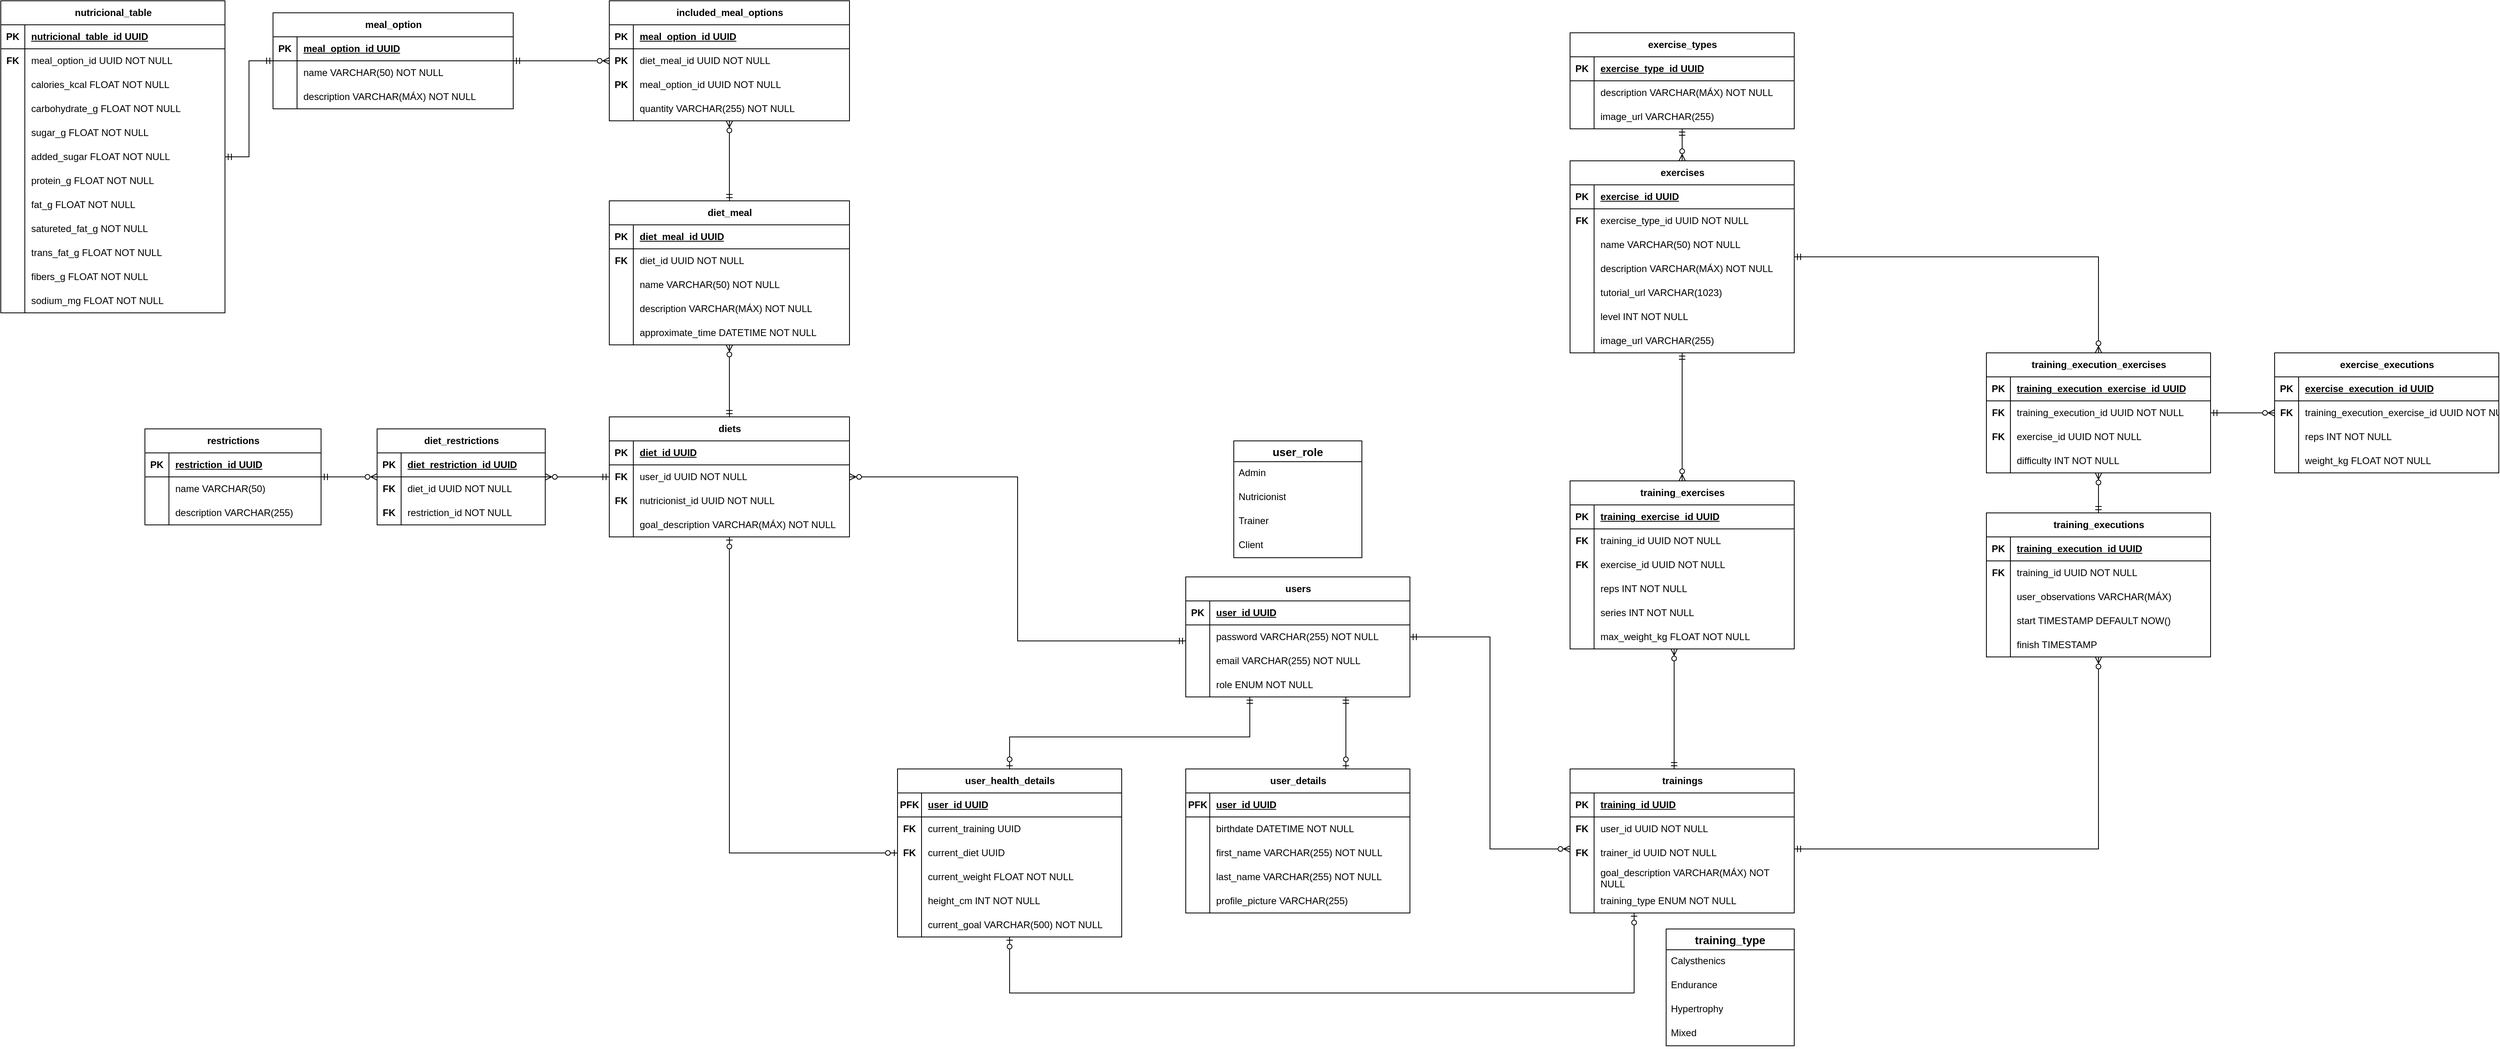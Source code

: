 <mxfile version="24.7.14">
  <diagram name="Página-1" id="4qQz2pnvR6BFiZ3CpXqz">
    <mxGraphModel dx="5314" dy="3138" grid="1" gridSize="10" guides="1" tooltips="1" connect="1" arrows="1" fold="1" page="1" pageScale="1" pageWidth="827" pageHeight="1169" math="0" shadow="0">
      <root>
        <mxCell id="0" />
        <mxCell id="1" parent="0" />
        <mxCell id="gslg73cQBE5u14l12uvA-204" style="edgeStyle=orthogonalEdgeStyle;rounded=0;orthogonalLoop=1;jettySize=auto;html=1;endArrow=ERzeroToOne;endFill=0;startArrow=ERmandOne;startFill=0;" edge="1" parent="1" source="gslg73cQBE5u14l12uvA-1" target="gslg73cQBE5u14l12uvA-132">
          <mxGeometry relative="1" as="geometry">
            <Array as="points">
              <mxPoint x="600" y="240" />
              <mxPoint x="600" y="240" />
            </Array>
          </mxGeometry>
        </mxCell>
        <mxCell id="gslg73cQBE5u14l12uvA-205" style="edgeStyle=orthogonalEdgeStyle;rounded=0;orthogonalLoop=1;jettySize=auto;html=1;endArrow=ERzeroToOne;endFill=0;startArrow=ERmandOne;startFill=0;" edge="1" parent="1" source="gslg73cQBE5u14l12uvA-1" target="gslg73cQBE5u14l12uvA-20">
          <mxGeometry relative="1" as="geometry">
            <Array as="points">
              <mxPoint x="480" y="240" />
              <mxPoint x="180" y="240" />
            </Array>
          </mxGeometry>
        </mxCell>
        <mxCell id="gslg73cQBE5u14l12uvA-1" value="users" style="shape=table;startSize=30;container=1;collapsible=1;childLayout=tableLayout;fixedRows=1;rowLines=0;fontStyle=1;align=center;resizeLast=1;html=1;" vertex="1" parent="1">
          <mxGeometry x="400" y="40" width="280" height="150" as="geometry" />
        </mxCell>
        <mxCell id="gslg73cQBE5u14l12uvA-2" value="" style="shape=tableRow;horizontal=0;startSize=0;swimlaneHead=0;swimlaneBody=0;fillColor=none;collapsible=0;dropTarget=0;points=[[0,0.5],[1,0.5]];portConstraint=eastwest;top=0;left=0;right=0;bottom=1;" vertex="1" parent="gslg73cQBE5u14l12uvA-1">
          <mxGeometry y="30" width="280" height="30" as="geometry" />
        </mxCell>
        <mxCell id="gslg73cQBE5u14l12uvA-3" value="PK" style="shape=partialRectangle;connectable=0;fillColor=none;top=0;left=0;bottom=0;right=0;fontStyle=1;overflow=hidden;whiteSpace=wrap;html=1;" vertex="1" parent="gslg73cQBE5u14l12uvA-2">
          <mxGeometry width="30" height="30" as="geometry">
            <mxRectangle width="30" height="30" as="alternateBounds" />
          </mxGeometry>
        </mxCell>
        <mxCell id="gslg73cQBE5u14l12uvA-4" value="user_id UUID" style="shape=partialRectangle;connectable=0;fillColor=none;top=0;left=0;bottom=0;right=0;align=left;spacingLeft=6;fontStyle=5;overflow=hidden;whiteSpace=wrap;html=1;" vertex="1" parent="gslg73cQBE5u14l12uvA-2">
          <mxGeometry x="30" width="250" height="30" as="geometry">
            <mxRectangle width="250" height="30" as="alternateBounds" />
          </mxGeometry>
        </mxCell>
        <mxCell id="gslg73cQBE5u14l12uvA-8" value="" style="shape=tableRow;horizontal=0;startSize=0;swimlaneHead=0;swimlaneBody=0;fillColor=none;collapsible=0;dropTarget=0;points=[[0,0.5],[1,0.5]];portConstraint=eastwest;top=0;left=0;right=0;bottom=0;" vertex="1" parent="gslg73cQBE5u14l12uvA-1">
          <mxGeometry y="60" width="280" height="30" as="geometry" />
        </mxCell>
        <mxCell id="gslg73cQBE5u14l12uvA-9" value="" style="shape=partialRectangle;connectable=0;fillColor=none;top=0;left=0;bottom=0;right=0;editable=1;overflow=hidden;whiteSpace=wrap;html=1;" vertex="1" parent="gslg73cQBE5u14l12uvA-8">
          <mxGeometry width="30" height="30" as="geometry">
            <mxRectangle width="30" height="30" as="alternateBounds" />
          </mxGeometry>
        </mxCell>
        <mxCell id="gslg73cQBE5u14l12uvA-10" value="password VARCHAR(255) NOT NULL" style="shape=partialRectangle;connectable=0;fillColor=none;top=0;left=0;bottom=0;right=0;align=left;spacingLeft=6;overflow=hidden;whiteSpace=wrap;html=1;" vertex="1" parent="gslg73cQBE5u14l12uvA-8">
          <mxGeometry x="30" width="250" height="30" as="geometry">
            <mxRectangle width="250" height="30" as="alternateBounds" />
          </mxGeometry>
        </mxCell>
        <mxCell id="gslg73cQBE5u14l12uvA-11" value="" style="shape=tableRow;horizontal=0;startSize=0;swimlaneHead=0;swimlaneBody=0;fillColor=none;collapsible=0;dropTarget=0;points=[[0,0.5],[1,0.5]];portConstraint=eastwest;top=0;left=0;right=0;bottom=0;" vertex="1" parent="gslg73cQBE5u14l12uvA-1">
          <mxGeometry y="90" width="280" height="30" as="geometry" />
        </mxCell>
        <mxCell id="gslg73cQBE5u14l12uvA-12" value="" style="shape=partialRectangle;connectable=0;fillColor=none;top=0;left=0;bottom=0;right=0;editable=1;overflow=hidden;whiteSpace=wrap;html=1;" vertex="1" parent="gslg73cQBE5u14l12uvA-11">
          <mxGeometry width="30" height="30" as="geometry">
            <mxRectangle width="30" height="30" as="alternateBounds" />
          </mxGeometry>
        </mxCell>
        <mxCell id="gslg73cQBE5u14l12uvA-13" value="email VARCHAR(255) NOT NULL" style="shape=partialRectangle;connectable=0;fillColor=none;top=0;left=0;bottom=0;right=0;align=left;spacingLeft=6;overflow=hidden;whiteSpace=wrap;html=1;" vertex="1" parent="gslg73cQBE5u14l12uvA-11">
          <mxGeometry x="30" width="250" height="30" as="geometry">
            <mxRectangle width="250" height="30" as="alternateBounds" />
          </mxGeometry>
        </mxCell>
        <mxCell id="gslg73cQBE5u14l12uvA-14" style="shape=tableRow;horizontal=0;startSize=0;swimlaneHead=0;swimlaneBody=0;fillColor=none;collapsible=0;dropTarget=0;points=[[0,0.5],[1,0.5]];portConstraint=eastwest;top=0;left=0;right=0;bottom=0;" vertex="1" parent="gslg73cQBE5u14l12uvA-1">
          <mxGeometry y="120" width="280" height="30" as="geometry" />
        </mxCell>
        <mxCell id="gslg73cQBE5u14l12uvA-15" style="shape=partialRectangle;connectable=0;fillColor=none;top=0;left=0;bottom=0;right=0;editable=1;overflow=hidden;whiteSpace=wrap;html=1;" vertex="1" parent="gslg73cQBE5u14l12uvA-14">
          <mxGeometry width="30" height="30" as="geometry">
            <mxRectangle width="30" height="30" as="alternateBounds" />
          </mxGeometry>
        </mxCell>
        <mxCell id="gslg73cQBE5u14l12uvA-16" value="role ENUM NOT NULL" style="shape=partialRectangle;connectable=0;fillColor=none;top=0;left=0;bottom=0;right=0;align=left;spacingLeft=6;overflow=hidden;whiteSpace=wrap;html=1;" vertex="1" parent="gslg73cQBE5u14l12uvA-14">
          <mxGeometry x="30" width="250" height="30" as="geometry">
            <mxRectangle width="250" height="30" as="alternateBounds" />
          </mxGeometry>
        </mxCell>
        <mxCell id="gslg73cQBE5u14l12uvA-206" style="edgeStyle=orthogonalEdgeStyle;rounded=0;orthogonalLoop=1;jettySize=auto;html=1;endArrow=ERzeroToOne;endFill=0;startArrow=ERzeroToOne;startFill=0;" edge="1" parent="1" source="gslg73cQBE5u14l12uvA-20" target="gslg73cQBE5u14l12uvA-113">
          <mxGeometry relative="1" as="geometry">
            <Array as="points">
              <mxPoint x="180" y="560" />
              <mxPoint x="960" y="560" />
            </Array>
          </mxGeometry>
        </mxCell>
        <mxCell id="gslg73cQBE5u14l12uvA-464" style="edgeStyle=orthogonalEdgeStyle;rounded=0;orthogonalLoop=1;jettySize=auto;html=1;endArrow=ERzeroToOne;endFill=0;startArrow=ERzeroToOne;startFill=0;" edge="1" parent="1" source="gslg73cQBE5u14l12uvA-20" target="gslg73cQBE5u14l12uvA-309">
          <mxGeometry relative="1" as="geometry" />
        </mxCell>
        <mxCell id="gslg73cQBE5u14l12uvA-20" value="user_health_details" style="shape=table;startSize=30;container=1;collapsible=1;childLayout=tableLayout;fixedRows=1;rowLines=0;fontStyle=1;align=center;resizeLast=1;html=1;" vertex="1" parent="1">
          <mxGeometry x="40" y="280" width="280" height="210" as="geometry" />
        </mxCell>
        <mxCell id="gslg73cQBE5u14l12uvA-21" value="" style="shape=tableRow;horizontal=0;startSize=0;swimlaneHead=0;swimlaneBody=0;fillColor=none;collapsible=0;dropTarget=0;points=[[0,0.5],[1,0.5]];portConstraint=eastwest;top=0;left=0;right=0;bottom=1;" vertex="1" parent="gslg73cQBE5u14l12uvA-20">
          <mxGeometry y="30" width="280" height="30" as="geometry" />
        </mxCell>
        <mxCell id="gslg73cQBE5u14l12uvA-22" value="PFK" style="shape=partialRectangle;connectable=0;fillColor=none;top=0;left=0;bottom=0;right=0;fontStyle=1;overflow=hidden;whiteSpace=wrap;html=1;" vertex="1" parent="gslg73cQBE5u14l12uvA-21">
          <mxGeometry width="30" height="30" as="geometry">
            <mxRectangle width="30" height="30" as="alternateBounds" />
          </mxGeometry>
        </mxCell>
        <mxCell id="gslg73cQBE5u14l12uvA-23" value="&lt;span style=&quot;text-align: center; text-wrap: nowrap;&quot;&gt;user&lt;/span&gt;_id UUID" style="shape=partialRectangle;connectable=0;fillColor=none;top=0;left=0;bottom=0;right=0;align=left;spacingLeft=6;fontStyle=5;overflow=hidden;whiteSpace=wrap;html=1;" vertex="1" parent="gslg73cQBE5u14l12uvA-21">
          <mxGeometry x="30" width="250" height="30" as="geometry">
            <mxRectangle width="250" height="30" as="alternateBounds" />
          </mxGeometry>
        </mxCell>
        <mxCell id="gslg73cQBE5u14l12uvA-163" style="shape=tableRow;horizontal=0;startSize=0;swimlaneHead=0;swimlaneBody=0;fillColor=none;collapsible=0;dropTarget=0;points=[[0,0.5],[1,0.5]];portConstraint=eastwest;top=0;left=0;right=0;bottom=0;" vertex="1" parent="gslg73cQBE5u14l12uvA-20">
          <mxGeometry y="60" width="280" height="30" as="geometry" />
        </mxCell>
        <mxCell id="gslg73cQBE5u14l12uvA-164" value="&lt;b&gt;FK&lt;/b&gt;" style="shape=partialRectangle;connectable=0;fillColor=none;top=0;left=0;bottom=0;right=0;editable=1;overflow=hidden;whiteSpace=wrap;html=1;" vertex="1" parent="gslg73cQBE5u14l12uvA-163">
          <mxGeometry width="30" height="30" as="geometry">
            <mxRectangle width="30" height="30" as="alternateBounds" />
          </mxGeometry>
        </mxCell>
        <mxCell id="gslg73cQBE5u14l12uvA-165" value="current_training UUID" style="shape=partialRectangle;connectable=0;fillColor=none;top=0;left=0;bottom=0;right=0;align=left;spacingLeft=6;overflow=hidden;whiteSpace=wrap;html=1;" vertex="1" parent="gslg73cQBE5u14l12uvA-163">
          <mxGeometry x="30" width="250" height="30" as="geometry">
            <mxRectangle width="250" height="30" as="alternateBounds" />
          </mxGeometry>
        </mxCell>
        <mxCell id="gslg73cQBE5u14l12uvA-461" style="shape=tableRow;horizontal=0;startSize=0;swimlaneHead=0;swimlaneBody=0;fillColor=none;collapsible=0;dropTarget=0;points=[[0,0.5],[1,0.5]];portConstraint=eastwest;top=0;left=0;right=0;bottom=0;" vertex="1" parent="gslg73cQBE5u14l12uvA-20">
          <mxGeometry y="90" width="280" height="30" as="geometry" />
        </mxCell>
        <mxCell id="gslg73cQBE5u14l12uvA-462" value="&lt;b&gt;FK&lt;/b&gt;" style="shape=partialRectangle;connectable=0;fillColor=none;top=0;left=0;bottom=0;right=0;editable=1;overflow=hidden;whiteSpace=wrap;html=1;" vertex="1" parent="gslg73cQBE5u14l12uvA-461">
          <mxGeometry width="30" height="30" as="geometry">
            <mxRectangle width="30" height="30" as="alternateBounds" />
          </mxGeometry>
        </mxCell>
        <mxCell id="gslg73cQBE5u14l12uvA-463" value="current_diet UUID" style="shape=partialRectangle;connectable=0;fillColor=none;top=0;left=0;bottom=0;right=0;align=left;spacingLeft=6;overflow=hidden;whiteSpace=wrap;html=1;" vertex="1" parent="gslg73cQBE5u14l12uvA-461">
          <mxGeometry x="30" width="250" height="30" as="geometry">
            <mxRectangle width="250" height="30" as="alternateBounds" />
          </mxGeometry>
        </mxCell>
        <mxCell id="gslg73cQBE5u14l12uvA-97" style="shape=tableRow;horizontal=0;startSize=0;swimlaneHead=0;swimlaneBody=0;fillColor=none;collapsible=0;dropTarget=0;points=[[0,0.5],[1,0.5]];portConstraint=eastwest;top=0;left=0;right=0;bottom=0;" vertex="1" parent="gslg73cQBE5u14l12uvA-20">
          <mxGeometry y="120" width="280" height="30" as="geometry" />
        </mxCell>
        <mxCell id="gslg73cQBE5u14l12uvA-98" style="shape=partialRectangle;connectable=0;fillColor=none;top=0;left=0;bottom=0;right=0;editable=1;overflow=hidden;whiteSpace=wrap;html=1;" vertex="1" parent="gslg73cQBE5u14l12uvA-97">
          <mxGeometry width="30" height="30" as="geometry">
            <mxRectangle width="30" height="30" as="alternateBounds" />
          </mxGeometry>
        </mxCell>
        <mxCell id="gslg73cQBE5u14l12uvA-99" value="current_weight FLOAT NOT NULL" style="shape=partialRectangle;connectable=0;fillColor=none;top=0;left=0;bottom=0;right=0;align=left;spacingLeft=6;overflow=hidden;whiteSpace=wrap;html=1;" vertex="1" parent="gslg73cQBE5u14l12uvA-97">
          <mxGeometry x="30" width="250" height="30" as="geometry">
            <mxRectangle width="250" height="30" as="alternateBounds" />
          </mxGeometry>
        </mxCell>
        <mxCell id="gslg73cQBE5u14l12uvA-100" style="shape=tableRow;horizontal=0;startSize=0;swimlaneHead=0;swimlaneBody=0;fillColor=none;collapsible=0;dropTarget=0;points=[[0,0.5],[1,0.5]];portConstraint=eastwest;top=0;left=0;right=0;bottom=0;" vertex="1" parent="gslg73cQBE5u14l12uvA-20">
          <mxGeometry y="150" width="280" height="30" as="geometry" />
        </mxCell>
        <mxCell id="gslg73cQBE5u14l12uvA-101" style="shape=partialRectangle;connectable=0;fillColor=none;top=0;left=0;bottom=0;right=0;editable=1;overflow=hidden;whiteSpace=wrap;html=1;" vertex="1" parent="gslg73cQBE5u14l12uvA-100">
          <mxGeometry width="30" height="30" as="geometry">
            <mxRectangle width="30" height="30" as="alternateBounds" />
          </mxGeometry>
        </mxCell>
        <mxCell id="gslg73cQBE5u14l12uvA-102" value="height_cm INT NOT NULL" style="shape=partialRectangle;connectable=0;fillColor=none;top=0;left=0;bottom=0;right=0;align=left;spacingLeft=6;overflow=hidden;whiteSpace=wrap;html=1;" vertex="1" parent="gslg73cQBE5u14l12uvA-100">
          <mxGeometry x="30" width="250" height="30" as="geometry">
            <mxRectangle width="250" height="30" as="alternateBounds" />
          </mxGeometry>
        </mxCell>
        <mxCell id="gslg73cQBE5u14l12uvA-104" style="shape=tableRow;horizontal=0;startSize=0;swimlaneHead=0;swimlaneBody=0;fillColor=none;collapsible=0;dropTarget=0;points=[[0,0.5],[1,0.5]];portConstraint=eastwest;top=0;left=0;right=0;bottom=0;" vertex="1" parent="gslg73cQBE5u14l12uvA-20">
          <mxGeometry y="180" width="280" height="30" as="geometry" />
        </mxCell>
        <mxCell id="gslg73cQBE5u14l12uvA-105" style="shape=partialRectangle;connectable=0;fillColor=none;top=0;left=0;bottom=0;right=0;editable=1;overflow=hidden;whiteSpace=wrap;html=1;" vertex="1" parent="gslg73cQBE5u14l12uvA-104">
          <mxGeometry width="30" height="30" as="geometry">
            <mxRectangle width="30" height="30" as="alternateBounds" />
          </mxGeometry>
        </mxCell>
        <mxCell id="gslg73cQBE5u14l12uvA-106" value="current_goal VARCHAR(500) NOT NULL" style="shape=partialRectangle;connectable=0;fillColor=none;top=0;left=0;bottom=0;right=0;align=left;spacingLeft=6;overflow=hidden;whiteSpace=wrap;html=1;" vertex="1" parent="gslg73cQBE5u14l12uvA-104">
          <mxGeometry x="30" width="250" height="30" as="geometry">
            <mxRectangle width="250" height="30" as="alternateBounds" />
          </mxGeometry>
        </mxCell>
        <mxCell id="gslg73cQBE5u14l12uvA-33" value="user_role" style="swimlane;fontStyle=1;childLayout=stackLayout;horizontal=1;startSize=26;horizontalStack=0;resizeParent=1;resizeParentMax=0;resizeLast=0;collapsible=1;marginBottom=0;align=center;fontSize=14;" vertex="1" parent="1">
          <mxGeometry x="460" y="-130" width="160" height="146" as="geometry" />
        </mxCell>
        <mxCell id="gslg73cQBE5u14l12uvA-34" value="Admin" style="text;strokeColor=none;fillColor=none;spacingLeft=4;spacingRight=4;overflow=hidden;rotatable=0;points=[[0,0.5],[1,0.5]];portConstraint=eastwest;fontSize=12;whiteSpace=wrap;html=1;" vertex="1" parent="gslg73cQBE5u14l12uvA-33">
          <mxGeometry y="26" width="160" height="30" as="geometry" />
        </mxCell>
        <mxCell id="gslg73cQBE5u14l12uvA-35" value="Nutricionist" style="text;strokeColor=none;fillColor=none;spacingLeft=4;spacingRight=4;overflow=hidden;rotatable=0;points=[[0,0.5],[1,0.5]];portConstraint=eastwest;fontSize=12;whiteSpace=wrap;html=1;" vertex="1" parent="gslg73cQBE5u14l12uvA-33">
          <mxGeometry y="56" width="160" height="30" as="geometry" />
        </mxCell>
        <mxCell id="gslg73cQBE5u14l12uvA-36" value="Trainer" style="text;strokeColor=none;fillColor=none;spacingLeft=4;spacingRight=4;overflow=hidden;rotatable=0;points=[[0,0.5],[1,0.5]];portConstraint=eastwest;fontSize=12;whiteSpace=wrap;html=1;" vertex="1" parent="gslg73cQBE5u14l12uvA-33">
          <mxGeometry y="86" width="160" height="30" as="geometry" />
        </mxCell>
        <mxCell id="gslg73cQBE5u14l12uvA-37" value="Client" style="text;strokeColor=none;fillColor=none;spacingLeft=4;spacingRight=4;overflow=hidden;rotatable=0;points=[[0,0.5],[1,0.5]];portConstraint=eastwest;fontSize=12;whiteSpace=wrap;html=1;" vertex="1" parent="gslg73cQBE5u14l12uvA-33">
          <mxGeometry y="116" width="160" height="30" as="geometry" />
        </mxCell>
        <mxCell id="gslg73cQBE5u14l12uvA-212" style="edgeStyle=orthogonalEdgeStyle;rounded=0;orthogonalLoop=1;jettySize=auto;html=1;endArrow=ERmandOne;endFill=0;startArrow=ERzeroToMany;startFill=0;" edge="1" parent="1" source="gslg73cQBE5u14l12uvA-38" target="gslg73cQBE5u14l12uvA-55">
          <mxGeometry relative="1" as="geometry" />
        </mxCell>
        <mxCell id="gslg73cQBE5u14l12uvA-214" style="edgeStyle=orthogonalEdgeStyle;rounded=0;orthogonalLoop=1;jettySize=auto;html=1;endArrow=ERzeroToMany;endFill=0;startArrow=ERmandOne;startFill=0;" edge="1" parent="1" source="gslg73cQBE5u14l12uvA-38" target="gslg73cQBE5u14l12uvA-182">
          <mxGeometry relative="1" as="geometry" />
        </mxCell>
        <mxCell id="gslg73cQBE5u14l12uvA-38" value="exercises" style="shape=table;startSize=30;container=1;collapsible=1;childLayout=tableLayout;fixedRows=1;rowLines=0;fontStyle=1;align=center;resizeLast=1;html=1;" vertex="1" parent="1">
          <mxGeometry x="880" y="-480" width="280" height="240" as="geometry" />
        </mxCell>
        <mxCell id="gslg73cQBE5u14l12uvA-39" value="" style="shape=tableRow;horizontal=0;startSize=0;swimlaneHead=0;swimlaneBody=0;fillColor=none;collapsible=0;dropTarget=0;points=[[0,0.5],[1,0.5]];portConstraint=eastwest;top=0;left=0;right=0;bottom=1;" vertex="1" parent="gslg73cQBE5u14l12uvA-38">
          <mxGeometry y="30" width="280" height="30" as="geometry" />
        </mxCell>
        <mxCell id="gslg73cQBE5u14l12uvA-40" value="PK" style="shape=partialRectangle;connectable=0;fillColor=none;top=0;left=0;bottom=0;right=0;fontStyle=1;overflow=hidden;whiteSpace=wrap;html=1;" vertex="1" parent="gslg73cQBE5u14l12uvA-39">
          <mxGeometry width="30" height="30" as="geometry">
            <mxRectangle width="30" height="30" as="alternateBounds" />
          </mxGeometry>
        </mxCell>
        <mxCell id="gslg73cQBE5u14l12uvA-41" value="exercise_id UUID" style="shape=partialRectangle;connectable=0;fillColor=none;top=0;left=0;bottom=0;right=0;align=left;spacingLeft=6;fontStyle=5;overflow=hidden;whiteSpace=wrap;html=1;" vertex="1" parent="gslg73cQBE5u14l12uvA-39">
          <mxGeometry x="30" width="250" height="30" as="geometry">
            <mxRectangle width="250" height="30" as="alternateBounds" />
          </mxGeometry>
        </mxCell>
        <mxCell id="gslg73cQBE5u14l12uvA-209" style="shape=tableRow;horizontal=0;startSize=0;swimlaneHead=0;swimlaneBody=0;fillColor=none;collapsible=0;dropTarget=0;points=[[0,0.5],[1,0.5]];portConstraint=eastwest;top=0;left=0;right=0;bottom=0;" vertex="1" parent="gslg73cQBE5u14l12uvA-38">
          <mxGeometry y="60" width="280" height="30" as="geometry" />
        </mxCell>
        <mxCell id="gslg73cQBE5u14l12uvA-210" value="&lt;b&gt;FK&lt;/b&gt;" style="shape=partialRectangle;connectable=0;fillColor=none;top=0;left=0;bottom=0;right=0;editable=1;overflow=hidden;whiteSpace=wrap;html=1;" vertex="1" parent="gslg73cQBE5u14l12uvA-209">
          <mxGeometry width="30" height="30" as="geometry">
            <mxRectangle width="30" height="30" as="alternateBounds" />
          </mxGeometry>
        </mxCell>
        <mxCell id="gslg73cQBE5u14l12uvA-211" value="exercise_type_id UUID NOT NULL" style="shape=partialRectangle;connectable=0;fillColor=none;top=0;left=0;bottom=0;right=0;align=left;spacingLeft=6;overflow=hidden;whiteSpace=wrap;html=1;" vertex="1" parent="gslg73cQBE5u14l12uvA-209">
          <mxGeometry x="30" width="250" height="30" as="geometry">
            <mxRectangle width="250" height="30" as="alternateBounds" />
          </mxGeometry>
        </mxCell>
        <mxCell id="gslg73cQBE5u14l12uvA-72" style="shape=tableRow;horizontal=0;startSize=0;swimlaneHead=0;swimlaneBody=0;fillColor=none;collapsible=0;dropTarget=0;points=[[0,0.5],[1,0.5]];portConstraint=eastwest;top=0;left=0;right=0;bottom=0;" vertex="1" parent="gslg73cQBE5u14l12uvA-38">
          <mxGeometry y="90" width="280" height="30" as="geometry" />
        </mxCell>
        <mxCell id="gslg73cQBE5u14l12uvA-73" style="shape=partialRectangle;connectable=0;fillColor=none;top=0;left=0;bottom=0;right=0;editable=1;overflow=hidden;whiteSpace=wrap;html=1;" vertex="1" parent="gslg73cQBE5u14l12uvA-72">
          <mxGeometry width="30" height="30" as="geometry">
            <mxRectangle width="30" height="30" as="alternateBounds" />
          </mxGeometry>
        </mxCell>
        <mxCell id="gslg73cQBE5u14l12uvA-74" value="name VARCHAR(50) NOT NULL" style="shape=partialRectangle;connectable=0;fillColor=none;top=0;left=0;bottom=0;right=0;align=left;spacingLeft=6;overflow=hidden;whiteSpace=wrap;html=1;" vertex="1" parent="gslg73cQBE5u14l12uvA-72">
          <mxGeometry x="30" width="250" height="30" as="geometry">
            <mxRectangle width="250" height="30" as="alternateBounds" />
          </mxGeometry>
        </mxCell>
        <mxCell id="gslg73cQBE5u14l12uvA-69" style="shape=tableRow;horizontal=0;startSize=0;swimlaneHead=0;swimlaneBody=0;fillColor=none;collapsible=0;dropTarget=0;points=[[0,0.5],[1,0.5]];portConstraint=eastwest;top=0;left=0;right=0;bottom=0;" vertex="1" parent="gslg73cQBE5u14l12uvA-38">
          <mxGeometry y="120" width="280" height="30" as="geometry" />
        </mxCell>
        <mxCell id="gslg73cQBE5u14l12uvA-70" style="shape=partialRectangle;connectable=0;fillColor=none;top=0;left=0;bottom=0;right=0;editable=1;overflow=hidden;whiteSpace=wrap;html=1;" vertex="1" parent="gslg73cQBE5u14l12uvA-69">
          <mxGeometry width="30" height="30" as="geometry">
            <mxRectangle width="30" height="30" as="alternateBounds" />
          </mxGeometry>
        </mxCell>
        <mxCell id="gslg73cQBE5u14l12uvA-71" value="description VARCHAR(MÁX) NOT NULL" style="shape=partialRectangle;connectable=0;fillColor=none;top=0;left=0;bottom=0;right=0;align=left;spacingLeft=6;overflow=hidden;whiteSpace=wrap;html=1;" vertex="1" parent="gslg73cQBE5u14l12uvA-69">
          <mxGeometry x="30" width="250" height="30" as="geometry">
            <mxRectangle width="250" height="30" as="alternateBounds" />
          </mxGeometry>
        </mxCell>
        <mxCell id="gslg73cQBE5u14l12uvA-42" value="" style="shape=tableRow;horizontal=0;startSize=0;swimlaneHead=0;swimlaneBody=0;fillColor=none;collapsible=0;dropTarget=0;points=[[0,0.5],[1,0.5]];portConstraint=eastwest;top=0;left=0;right=0;bottom=0;" vertex="1" parent="gslg73cQBE5u14l12uvA-38">
          <mxGeometry y="150" width="280" height="30" as="geometry" />
        </mxCell>
        <mxCell id="gslg73cQBE5u14l12uvA-43" value="" style="shape=partialRectangle;connectable=0;fillColor=none;top=0;left=0;bottom=0;right=0;editable=1;overflow=hidden;whiteSpace=wrap;html=1;" vertex="1" parent="gslg73cQBE5u14l12uvA-42">
          <mxGeometry width="30" height="30" as="geometry">
            <mxRectangle width="30" height="30" as="alternateBounds" />
          </mxGeometry>
        </mxCell>
        <mxCell id="gslg73cQBE5u14l12uvA-44" value="tutorial_url VARCHAR(1023)&amp;nbsp;" style="shape=partialRectangle;connectable=0;fillColor=none;top=0;left=0;bottom=0;right=0;align=left;spacingLeft=6;overflow=hidden;whiteSpace=wrap;html=1;" vertex="1" parent="gslg73cQBE5u14l12uvA-42">
          <mxGeometry x="30" width="250" height="30" as="geometry">
            <mxRectangle width="250" height="30" as="alternateBounds" />
          </mxGeometry>
        </mxCell>
        <mxCell id="gslg73cQBE5u14l12uvA-88" style="shape=tableRow;horizontal=0;startSize=0;swimlaneHead=0;swimlaneBody=0;fillColor=none;collapsible=0;dropTarget=0;points=[[0,0.5],[1,0.5]];portConstraint=eastwest;top=0;left=0;right=0;bottom=0;" vertex="1" parent="gslg73cQBE5u14l12uvA-38">
          <mxGeometry y="180" width="280" height="30" as="geometry" />
        </mxCell>
        <mxCell id="gslg73cQBE5u14l12uvA-89" style="shape=partialRectangle;connectable=0;fillColor=none;top=0;left=0;bottom=0;right=0;editable=1;overflow=hidden;whiteSpace=wrap;html=1;" vertex="1" parent="gslg73cQBE5u14l12uvA-88">
          <mxGeometry width="30" height="30" as="geometry">
            <mxRectangle width="30" height="30" as="alternateBounds" />
          </mxGeometry>
        </mxCell>
        <mxCell id="gslg73cQBE5u14l12uvA-90" value="level INT NOT NULL" style="shape=partialRectangle;connectable=0;fillColor=none;top=0;left=0;bottom=0;right=0;align=left;spacingLeft=6;overflow=hidden;whiteSpace=wrap;html=1;" vertex="1" parent="gslg73cQBE5u14l12uvA-88">
          <mxGeometry x="30" width="250" height="30" as="geometry">
            <mxRectangle width="250" height="30" as="alternateBounds" />
          </mxGeometry>
        </mxCell>
        <mxCell id="gslg73cQBE5u14l12uvA-94" style="shape=tableRow;horizontal=0;startSize=0;swimlaneHead=0;swimlaneBody=0;fillColor=none;collapsible=0;dropTarget=0;points=[[0,0.5],[1,0.5]];portConstraint=eastwest;top=0;left=0;right=0;bottom=0;" vertex="1" parent="gslg73cQBE5u14l12uvA-38">
          <mxGeometry y="210" width="280" height="30" as="geometry" />
        </mxCell>
        <mxCell id="gslg73cQBE5u14l12uvA-95" style="shape=partialRectangle;connectable=0;fillColor=none;top=0;left=0;bottom=0;right=0;editable=1;overflow=hidden;whiteSpace=wrap;html=1;" vertex="1" parent="gslg73cQBE5u14l12uvA-94">
          <mxGeometry width="30" height="30" as="geometry">
            <mxRectangle width="30" height="30" as="alternateBounds" />
          </mxGeometry>
        </mxCell>
        <mxCell id="gslg73cQBE5u14l12uvA-96" value="&lt;span style=&quot;color: rgb(0, 0, 0); font-family: Helvetica; font-size: 12px; font-style: normal; font-variant-ligatures: normal; font-variant-caps: normal; font-weight: 400; letter-spacing: normal; orphans: 2; text-align: left; text-indent: 0px; text-transform: none; widows: 2; word-spacing: 0px; -webkit-text-stroke-width: 0px; white-space: normal; background-color: rgb(251, 251, 251); text-decoration-thickness: initial; text-decoration-style: initial; text-decoration-color: initial; display: inline !important; float: none;&quot;&gt;image_url VARCHAR(255)&amp;nbsp;&lt;/span&gt;" style="shape=partialRectangle;connectable=0;fillColor=none;top=0;left=0;bottom=0;right=0;align=left;spacingLeft=6;overflow=hidden;whiteSpace=wrap;html=1;" vertex="1" parent="gslg73cQBE5u14l12uvA-94">
          <mxGeometry x="30" width="250" height="30" as="geometry">
            <mxRectangle width="250" height="30" as="alternateBounds" />
          </mxGeometry>
        </mxCell>
        <mxCell id="gslg73cQBE5u14l12uvA-55" value="exercise_types" style="shape=table;startSize=30;container=1;collapsible=1;childLayout=tableLayout;fixedRows=1;rowLines=0;fontStyle=1;align=center;resizeLast=1;html=1;" vertex="1" parent="1">
          <mxGeometry x="880" y="-640" width="280" height="120" as="geometry" />
        </mxCell>
        <mxCell id="gslg73cQBE5u14l12uvA-56" value="" style="shape=tableRow;horizontal=0;startSize=0;swimlaneHead=0;swimlaneBody=0;fillColor=none;collapsible=0;dropTarget=0;points=[[0,0.5],[1,0.5]];portConstraint=eastwest;top=0;left=0;right=0;bottom=1;" vertex="1" parent="gslg73cQBE5u14l12uvA-55">
          <mxGeometry y="30" width="280" height="30" as="geometry" />
        </mxCell>
        <mxCell id="gslg73cQBE5u14l12uvA-57" value="PK" style="shape=partialRectangle;connectable=0;fillColor=none;top=0;left=0;bottom=0;right=0;fontStyle=1;overflow=hidden;whiteSpace=wrap;html=1;" vertex="1" parent="gslg73cQBE5u14l12uvA-56">
          <mxGeometry width="30" height="30" as="geometry">
            <mxRectangle width="30" height="30" as="alternateBounds" />
          </mxGeometry>
        </mxCell>
        <mxCell id="gslg73cQBE5u14l12uvA-58" value="exercise_type_id UUID" style="shape=partialRectangle;connectable=0;fillColor=none;top=0;left=0;bottom=0;right=0;align=left;spacingLeft=6;fontStyle=5;overflow=hidden;whiteSpace=wrap;html=1;" vertex="1" parent="gslg73cQBE5u14l12uvA-56">
          <mxGeometry x="30" width="250" height="30" as="geometry">
            <mxRectangle width="250" height="30" as="alternateBounds" />
          </mxGeometry>
        </mxCell>
        <mxCell id="gslg73cQBE5u14l12uvA-59" value="" style="shape=tableRow;horizontal=0;startSize=0;swimlaneHead=0;swimlaneBody=0;fillColor=none;collapsible=0;dropTarget=0;points=[[0,0.5],[1,0.5]];portConstraint=eastwest;top=0;left=0;right=0;bottom=0;" vertex="1" parent="gslg73cQBE5u14l12uvA-55">
          <mxGeometry y="60" width="280" height="30" as="geometry" />
        </mxCell>
        <mxCell id="gslg73cQBE5u14l12uvA-60" value="" style="shape=partialRectangle;connectable=0;fillColor=none;top=0;left=0;bottom=0;right=0;editable=1;overflow=hidden;whiteSpace=wrap;html=1;" vertex="1" parent="gslg73cQBE5u14l12uvA-59">
          <mxGeometry width="30" height="30" as="geometry">
            <mxRectangle width="30" height="30" as="alternateBounds" />
          </mxGeometry>
        </mxCell>
        <mxCell id="gslg73cQBE5u14l12uvA-61" value="description VARCHAR(MÁX) NOT NULL" style="shape=partialRectangle;connectable=0;fillColor=none;top=0;left=0;bottom=0;right=0;align=left;spacingLeft=6;overflow=hidden;whiteSpace=wrap;html=1;" vertex="1" parent="gslg73cQBE5u14l12uvA-59">
          <mxGeometry x="30" width="250" height="30" as="geometry">
            <mxRectangle width="250" height="30" as="alternateBounds" />
          </mxGeometry>
        </mxCell>
        <mxCell id="gslg73cQBE5u14l12uvA-91" style="shape=tableRow;horizontal=0;startSize=0;swimlaneHead=0;swimlaneBody=0;fillColor=none;collapsible=0;dropTarget=0;points=[[0,0.5],[1,0.5]];portConstraint=eastwest;top=0;left=0;right=0;bottom=0;" vertex="1" parent="gslg73cQBE5u14l12uvA-55">
          <mxGeometry y="90" width="280" height="30" as="geometry" />
        </mxCell>
        <mxCell id="gslg73cQBE5u14l12uvA-92" style="shape=partialRectangle;connectable=0;fillColor=none;top=0;left=0;bottom=0;right=0;editable=1;overflow=hidden;whiteSpace=wrap;html=1;" vertex="1" parent="gslg73cQBE5u14l12uvA-91">
          <mxGeometry width="30" height="30" as="geometry">
            <mxRectangle width="30" height="30" as="alternateBounds" />
          </mxGeometry>
        </mxCell>
        <mxCell id="gslg73cQBE5u14l12uvA-93" value="image_url VARCHAR(255)&amp;nbsp;" style="shape=partialRectangle;connectable=0;fillColor=none;top=0;left=0;bottom=0;right=0;align=left;spacingLeft=6;overflow=hidden;whiteSpace=wrap;html=1;" vertex="1" parent="gslg73cQBE5u14l12uvA-91">
          <mxGeometry x="30" width="250" height="30" as="geometry">
            <mxRectangle width="250" height="30" as="alternateBounds" />
          </mxGeometry>
        </mxCell>
        <mxCell id="gslg73cQBE5u14l12uvA-208" style="edgeStyle=orthogonalEdgeStyle;rounded=0;orthogonalLoop=1;jettySize=auto;html=1;endArrow=ERmandOne;endFill=0;startArrow=ERzeroToMany;startFill=0;" edge="1" parent="1" source="gslg73cQBE5u14l12uvA-113" target="gslg73cQBE5u14l12uvA-1">
          <mxGeometry relative="1" as="geometry">
            <Array as="points">
              <mxPoint x="780" y="380" />
              <mxPoint x="780" y="115" />
            </Array>
          </mxGeometry>
        </mxCell>
        <mxCell id="gslg73cQBE5u14l12uvA-213" style="edgeStyle=orthogonalEdgeStyle;rounded=0;orthogonalLoop=1;jettySize=auto;html=1;endArrow=ERzeroToMany;endFill=0;startArrow=ERmandOne;startFill=0;" edge="1" parent="1" source="gslg73cQBE5u14l12uvA-113" target="gslg73cQBE5u14l12uvA-182">
          <mxGeometry relative="1" as="geometry">
            <Array as="points">
              <mxPoint x="1010" y="190" />
              <mxPoint x="1010" y="190" />
            </Array>
          </mxGeometry>
        </mxCell>
        <mxCell id="gslg73cQBE5u14l12uvA-113" value="trainings" style="shape=table;startSize=30;container=1;collapsible=1;childLayout=tableLayout;fixedRows=1;rowLines=0;fontStyle=1;align=center;resizeLast=1;html=1;" vertex="1" parent="1">
          <mxGeometry x="880" y="280" width="280" height="180" as="geometry" />
        </mxCell>
        <mxCell id="gslg73cQBE5u14l12uvA-114" value="" style="shape=tableRow;horizontal=0;startSize=0;swimlaneHead=0;swimlaneBody=0;fillColor=none;collapsible=0;dropTarget=0;points=[[0,0.5],[1,0.5]];portConstraint=eastwest;top=0;left=0;right=0;bottom=1;" vertex="1" parent="gslg73cQBE5u14l12uvA-113">
          <mxGeometry y="30" width="280" height="30" as="geometry" />
        </mxCell>
        <mxCell id="gslg73cQBE5u14l12uvA-115" value="PK" style="shape=partialRectangle;connectable=0;fillColor=none;top=0;left=0;bottom=0;right=0;fontStyle=1;overflow=hidden;whiteSpace=wrap;html=1;" vertex="1" parent="gslg73cQBE5u14l12uvA-114">
          <mxGeometry width="30" height="30" as="geometry">
            <mxRectangle width="30" height="30" as="alternateBounds" />
          </mxGeometry>
        </mxCell>
        <mxCell id="gslg73cQBE5u14l12uvA-116" value="&lt;span style=&quot;text-align: center; text-wrap: nowrap;&quot;&gt;training&lt;/span&gt;_id UUID" style="shape=partialRectangle;connectable=0;fillColor=none;top=0;left=0;bottom=0;right=0;align=left;spacingLeft=6;fontStyle=5;overflow=hidden;whiteSpace=wrap;html=1;" vertex="1" parent="gslg73cQBE5u14l12uvA-114">
          <mxGeometry x="30" width="250" height="30" as="geometry">
            <mxRectangle width="250" height="30" as="alternateBounds" />
          </mxGeometry>
        </mxCell>
        <mxCell id="gslg73cQBE5u14l12uvA-117" value="" style="shape=tableRow;horizontal=0;startSize=0;swimlaneHead=0;swimlaneBody=0;fillColor=none;collapsible=0;dropTarget=0;points=[[0,0.5],[1,0.5]];portConstraint=eastwest;top=0;left=0;right=0;bottom=0;" vertex="1" parent="gslg73cQBE5u14l12uvA-113">
          <mxGeometry y="60" width="280" height="30" as="geometry" />
        </mxCell>
        <mxCell id="gslg73cQBE5u14l12uvA-118" value="&lt;b&gt;FK&lt;/b&gt;" style="shape=partialRectangle;connectable=0;fillColor=none;top=0;left=0;bottom=0;right=0;editable=1;overflow=hidden;whiteSpace=wrap;html=1;" vertex="1" parent="gslg73cQBE5u14l12uvA-117">
          <mxGeometry width="30" height="30" as="geometry">
            <mxRectangle width="30" height="30" as="alternateBounds" />
          </mxGeometry>
        </mxCell>
        <mxCell id="gslg73cQBE5u14l12uvA-119" value="user_id UUID NOT NULL" style="shape=partialRectangle;connectable=0;fillColor=none;top=0;left=0;bottom=0;right=0;align=left;spacingLeft=6;overflow=hidden;whiteSpace=wrap;html=1;" vertex="1" parent="gslg73cQBE5u14l12uvA-117">
          <mxGeometry x="30" width="250" height="30" as="geometry">
            <mxRectangle width="250" height="30" as="alternateBounds" />
          </mxGeometry>
        </mxCell>
        <mxCell id="gslg73cQBE5u14l12uvA-166" style="shape=tableRow;horizontal=0;startSize=0;swimlaneHead=0;swimlaneBody=0;fillColor=none;collapsible=0;dropTarget=0;points=[[0,0.5],[1,0.5]];portConstraint=eastwest;top=0;left=0;right=0;bottom=0;" vertex="1" parent="gslg73cQBE5u14l12uvA-113">
          <mxGeometry y="90" width="280" height="30" as="geometry" />
        </mxCell>
        <mxCell id="gslg73cQBE5u14l12uvA-167" value="&lt;b&gt;FK&lt;/b&gt;" style="shape=partialRectangle;connectable=0;fillColor=none;top=0;left=0;bottom=0;right=0;editable=1;overflow=hidden;whiteSpace=wrap;html=1;" vertex="1" parent="gslg73cQBE5u14l12uvA-166">
          <mxGeometry width="30" height="30" as="geometry">
            <mxRectangle width="30" height="30" as="alternateBounds" />
          </mxGeometry>
        </mxCell>
        <mxCell id="gslg73cQBE5u14l12uvA-168" value="trainer_id UUID NOT NULL" style="shape=partialRectangle;connectable=0;fillColor=none;top=0;left=0;bottom=0;right=0;align=left;spacingLeft=6;overflow=hidden;whiteSpace=wrap;html=1;" vertex="1" parent="gslg73cQBE5u14l12uvA-166">
          <mxGeometry x="30" width="250" height="30" as="geometry">
            <mxRectangle width="250" height="30" as="alternateBounds" />
          </mxGeometry>
        </mxCell>
        <mxCell id="gslg73cQBE5u14l12uvA-178" style="shape=tableRow;horizontal=0;startSize=0;swimlaneHead=0;swimlaneBody=0;fillColor=none;collapsible=0;dropTarget=0;points=[[0,0.5],[1,0.5]];portConstraint=eastwest;top=0;left=0;right=0;bottom=0;" vertex="1" parent="gslg73cQBE5u14l12uvA-113">
          <mxGeometry y="120" width="280" height="30" as="geometry" />
        </mxCell>
        <mxCell id="gslg73cQBE5u14l12uvA-179" style="shape=partialRectangle;connectable=0;fillColor=none;top=0;left=0;bottom=0;right=0;editable=1;overflow=hidden;whiteSpace=wrap;html=1;" vertex="1" parent="gslg73cQBE5u14l12uvA-178">
          <mxGeometry width="30" height="30" as="geometry">
            <mxRectangle width="30" height="30" as="alternateBounds" />
          </mxGeometry>
        </mxCell>
        <mxCell id="gslg73cQBE5u14l12uvA-180" value="goal_description VARCHAR(MÁX) NOT NULL" style="shape=partialRectangle;connectable=0;fillColor=none;top=0;left=0;bottom=0;right=0;align=left;spacingLeft=6;overflow=hidden;whiteSpace=wrap;html=1;" vertex="1" parent="gslg73cQBE5u14l12uvA-178">
          <mxGeometry x="30" width="250" height="30" as="geometry">
            <mxRectangle width="250" height="30" as="alternateBounds" />
          </mxGeometry>
        </mxCell>
        <mxCell id="gslg73cQBE5u14l12uvA-169" style="shape=tableRow;horizontal=0;startSize=0;swimlaneHead=0;swimlaneBody=0;fillColor=none;collapsible=0;dropTarget=0;points=[[0,0.5],[1,0.5]];portConstraint=eastwest;top=0;left=0;right=0;bottom=0;" vertex="1" parent="gslg73cQBE5u14l12uvA-113">
          <mxGeometry y="150" width="280" height="30" as="geometry" />
        </mxCell>
        <mxCell id="gslg73cQBE5u14l12uvA-170" style="shape=partialRectangle;connectable=0;fillColor=none;top=0;left=0;bottom=0;right=0;editable=1;overflow=hidden;whiteSpace=wrap;html=1;" vertex="1" parent="gslg73cQBE5u14l12uvA-169">
          <mxGeometry width="30" height="30" as="geometry">
            <mxRectangle width="30" height="30" as="alternateBounds" />
          </mxGeometry>
        </mxCell>
        <mxCell id="gslg73cQBE5u14l12uvA-171" value="training_type ENUM NOT NULL" style="shape=partialRectangle;connectable=0;fillColor=none;top=0;left=0;bottom=0;right=0;align=left;spacingLeft=6;overflow=hidden;whiteSpace=wrap;html=1;" vertex="1" parent="gslg73cQBE5u14l12uvA-169">
          <mxGeometry x="30" width="250" height="30" as="geometry">
            <mxRectangle width="250" height="30" as="alternateBounds" />
          </mxGeometry>
        </mxCell>
        <mxCell id="gslg73cQBE5u14l12uvA-132" value="user_details" style="shape=table;startSize=30;container=1;collapsible=1;childLayout=tableLayout;fixedRows=1;rowLines=0;fontStyle=1;align=center;resizeLast=1;html=1;" vertex="1" parent="1">
          <mxGeometry x="400" y="280" width="280" height="180" as="geometry" />
        </mxCell>
        <mxCell id="gslg73cQBE5u14l12uvA-133" value="" style="shape=tableRow;horizontal=0;startSize=0;swimlaneHead=0;swimlaneBody=0;fillColor=none;collapsible=0;dropTarget=0;points=[[0,0.5],[1,0.5]];portConstraint=eastwest;top=0;left=0;right=0;bottom=1;" vertex="1" parent="gslg73cQBE5u14l12uvA-132">
          <mxGeometry y="30" width="280" height="30" as="geometry" />
        </mxCell>
        <mxCell id="gslg73cQBE5u14l12uvA-134" value="PFK" style="shape=partialRectangle;connectable=0;fillColor=none;top=0;left=0;bottom=0;right=0;fontStyle=1;overflow=hidden;whiteSpace=wrap;html=1;" vertex="1" parent="gslg73cQBE5u14l12uvA-133">
          <mxGeometry width="30" height="30" as="geometry">
            <mxRectangle width="30" height="30" as="alternateBounds" />
          </mxGeometry>
        </mxCell>
        <mxCell id="gslg73cQBE5u14l12uvA-135" value="user_id UUID" style="shape=partialRectangle;connectable=0;fillColor=none;top=0;left=0;bottom=0;right=0;align=left;spacingLeft=6;fontStyle=5;overflow=hidden;whiteSpace=wrap;html=1;" vertex="1" parent="gslg73cQBE5u14l12uvA-133">
          <mxGeometry x="30" width="250" height="30" as="geometry">
            <mxRectangle width="250" height="30" as="alternateBounds" />
          </mxGeometry>
        </mxCell>
        <mxCell id="gslg73cQBE5u14l12uvA-139" value="" style="shape=tableRow;horizontal=0;startSize=0;swimlaneHead=0;swimlaneBody=0;fillColor=none;collapsible=0;dropTarget=0;points=[[0,0.5],[1,0.5]];portConstraint=eastwest;top=0;left=0;right=0;bottom=0;" vertex="1" parent="gslg73cQBE5u14l12uvA-132">
          <mxGeometry y="60" width="280" height="30" as="geometry" />
        </mxCell>
        <mxCell id="gslg73cQBE5u14l12uvA-140" value="" style="shape=partialRectangle;connectable=0;fillColor=none;top=0;left=0;bottom=0;right=0;editable=1;overflow=hidden;whiteSpace=wrap;html=1;" vertex="1" parent="gslg73cQBE5u14l12uvA-139">
          <mxGeometry width="30" height="30" as="geometry">
            <mxRectangle width="30" height="30" as="alternateBounds" />
          </mxGeometry>
        </mxCell>
        <mxCell id="gslg73cQBE5u14l12uvA-141" value="birthdate DATETIME NOT NULL" style="shape=partialRectangle;connectable=0;fillColor=none;top=0;left=0;bottom=0;right=0;align=left;spacingLeft=6;overflow=hidden;whiteSpace=wrap;html=1;" vertex="1" parent="gslg73cQBE5u14l12uvA-139">
          <mxGeometry x="30" width="250" height="30" as="geometry">
            <mxRectangle width="250" height="30" as="alternateBounds" />
          </mxGeometry>
        </mxCell>
        <mxCell id="gslg73cQBE5u14l12uvA-151" style="shape=tableRow;horizontal=0;startSize=0;swimlaneHead=0;swimlaneBody=0;fillColor=none;collapsible=0;dropTarget=0;points=[[0,0.5],[1,0.5]];portConstraint=eastwest;top=0;left=0;right=0;bottom=0;" vertex="1" parent="gslg73cQBE5u14l12uvA-132">
          <mxGeometry y="90" width="280" height="30" as="geometry" />
        </mxCell>
        <mxCell id="gslg73cQBE5u14l12uvA-152" style="shape=partialRectangle;connectable=0;fillColor=none;top=0;left=0;bottom=0;right=0;editable=1;overflow=hidden;whiteSpace=wrap;html=1;" vertex="1" parent="gslg73cQBE5u14l12uvA-151">
          <mxGeometry width="30" height="30" as="geometry">
            <mxRectangle width="30" height="30" as="alternateBounds" />
          </mxGeometry>
        </mxCell>
        <mxCell id="gslg73cQBE5u14l12uvA-153" value="first_name VARCHAR(255) NOT NULL" style="shape=partialRectangle;connectable=0;fillColor=none;top=0;left=0;bottom=0;right=0;align=left;spacingLeft=6;overflow=hidden;whiteSpace=wrap;html=1;" vertex="1" parent="gslg73cQBE5u14l12uvA-151">
          <mxGeometry x="30" width="250" height="30" as="geometry">
            <mxRectangle width="250" height="30" as="alternateBounds" />
          </mxGeometry>
        </mxCell>
        <mxCell id="gslg73cQBE5u14l12uvA-154" style="shape=tableRow;horizontal=0;startSize=0;swimlaneHead=0;swimlaneBody=0;fillColor=none;collapsible=0;dropTarget=0;points=[[0,0.5],[1,0.5]];portConstraint=eastwest;top=0;left=0;right=0;bottom=0;" vertex="1" parent="gslg73cQBE5u14l12uvA-132">
          <mxGeometry y="120" width="280" height="30" as="geometry" />
        </mxCell>
        <mxCell id="gslg73cQBE5u14l12uvA-155" style="shape=partialRectangle;connectable=0;fillColor=none;top=0;left=0;bottom=0;right=0;editable=1;overflow=hidden;whiteSpace=wrap;html=1;" vertex="1" parent="gslg73cQBE5u14l12uvA-154">
          <mxGeometry width="30" height="30" as="geometry">
            <mxRectangle width="30" height="30" as="alternateBounds" />
          </mxGeometry>
        </mxCell>
        <mxCell id="gslg73cQBE5u14l12uvA-156" value="last_name VARCHAR(255) NOT NULL" style="shape=partialRectangle;connectable=0;fillColor=none;top=0;left=0;bottom=0;right=0;align=left;spacingLeft=6;overflow=hidden;whiteSpace=wrap;html=1;" vertex="1" parent="gslg73cQBE5u14l12uvA-154">
          <mxGeometry x="30" width="250" height="30" as="geometry">
            <mxRectangle width="250" height="30" as="alternateBounds" />
          </mxGeometry>
        </mxCell>
        <mxCell id="gslg73cQBE5u14l12uvA-160" style="shape=tableRow;horizontal=0;startSize=0;swimlaneHead=0;swimlaneBody=0;fillColor=none;collapsible=0;dropTarget=0;points=[[0,0.5],[1,0.5]];portConstraint=eastwest;top=0;left=0;right=0;bottom=0;" vertex="1" parent="gslg73cQBE5u14l12uvA-132">
          <mxGeometry y="150" width="280" height="30" as="geometry" />
        </mxCell>
        <mxCell id="gslg73cQBE5u14l12uvA-161" style="shape=partialRectangle;connectable=0;fillColor=none;top=0;left=0;bottom=0;right=0;editable=1;overflow=hidden;whiteSpace=wrap;html=1;" vertex="1" parent="gslg73cQBE5u14l12uvA-160">
          <mxGeometry width="30" height="30" as="geometry">
            <mxRectangle width="30" height="30" as="alternateBounds" />
          </mxGeometry>
        </mxCell>
        <mxCell id="gslg73cQBE5u14l12uvA-162" value="profile_picture VARCHAR(255)" style="shape=partialRectangle;connectable=0;fillColor=none;top=0;left=0;bottom=0;right=0;align=left;spacingLeft=6;overflow=hidden;whiteSpace=wrap;html=1;" vertex="1" parent="gslg73cQBE5u14l12uvA-160">
          <mxGeometry x="30" width="250" height="30" as="geometry">
            <mxRectangle width="250" height="30" as="alternateBounds" />
          </mxGeometry>
        </mxCell>
        <mxCell id="gslg73cQBE5u14l12uvA-172" value="training_type" style="swimlane;fontStyle=1;childLayout=stackLayout;horizontal=1;startSize=26;horizontalStack=0;resizeParent=1;resizeParentMax=0;resizeLast=0;collapsible=1;marginBottom=0;align=center;fontSize=14;" vertex="1" parent="1">
          <mxGeometry x="1000" y="480" width="160" height="146" as="geometry" />
        </mxCell>
        <mxCell id="gslg73cQBE5u14l12uvA-173" value="Calysthenics" style="text;strokeColor=none;fillColor=none;spacingLeft=4;spacingRight=4;overflow=hidden;rotatable=0;points=[[0,0.5],[1,0.5]];portConstraint=eastwest;fontSize=12;whiteSpace=wrap;html=1;" vertex="1" parent="gslg73cQBE5u14l12uvA-172">
          <mxGeometry y="26" width="160" height="30" as="geometry" />
        </mxCell>
        <mxCell id="gslg73cQBE5u14l12uvA-174" value="Endurance" style="text;strokeColor=none;fillColor=none;spacingLeft=4;spacingRight=4;overflow=hidden;rotatable=0;points=[[0,0.5],[1,0.5]];portConstraint=eastwest;fontSize=12;whiteSpace=wrap;html=1;" vertex="1" parent="gslg73cQBE5u14l12uvA-172">
          <mxGeometry y="56" width="160" height="30" as="geometry" />
        </mxCell>
        <mxCell id="gslg73cQBE5u14l12uvA-175" value="Hypertrophy" style="text;strokeColor=none;fillColor=none;spacingLeft=4;spacingRight=4;overflow=hidden;rotatable=0;points=[[0,0.5],[1,0.5]];portConstraint=eastwest;fontSize=12;whiteSpace=wrap;html=1;" vertex="1" parent="gslg73cQBE5u14l12uvA-172">
          <mxGeometry y="86" width="160" height="30" as="geometry" />
        </mxCell>
        <mxCell id="gslg73cQBE5u14l12uvA-181" value="Mixed" style="text;strokeColor=none;fillColor=none;spacingLeft=4;spacingRight=4;overflow=hidden;rotatable=0;points=[[0,0.5],[1,0.5]];portConstraint=eastwest;fontSize=12;whiteSpace=wrap;html=1;" vertex="1" parent="gslg73cQBE5u14l12uvA-172">
          <mxGeometry y="116" width="160" height="30" as="geometry" />
        </mxCell>
        <mxCell id="gslg73cQBE5u14l12uvA-182" value="training_exercises" style="shape=table;startSize=30;container=1;collapsible=1;childLayout=tableLayout;fixedRows=1;rowLines=0;fontStyle=1;align=center;resizeLast=1;html=1;" vertex="1" parent="1">
          <mxGeometry x="880" y="-80" width="280" height="210" as="geometry" />
        </mxCell>
        <mxCell id="gslg73cQBE5u14l12uvA-183" value="" style="shape=tableRow;horizontal=0;startSize=0;swimlaneHead=0;swimlaneBody=0;fillColor=none;collapsible=0;dropTarget=0;points=[[0,0.5],[1,0.5]];portConstraint=eastwest;top=0;left=0;right=0;bottom=1;" vertex="1" parent="gslg73cQBE5u14l12uvA-182">
          <mxGeometry y="30" width="280" height="30" as="geometry" />
        </mxCell>
        <mxCell id="gslg73cQBE5u14l12uvA-184" value="PK" style="shape=partialRectangle;connectable=0;fillColor=none;top=0;left=0;bottom=0;right=0;fontStyle=1;overflow=hidden;whiteSpace=wrap;html=1;" vertex="1" parent="gslg73cQBE5u14l12uvA-183">
          <mxGeometry width="30" height="30" as="geometry">
            <mxRectangle width="30" height="30" as="alternateBounds" />
          </mxGeometry>
        </mxCell>
        <mxCell id="gslg73cQBE5u14l12uvA-185" value="&lt;span style=&quot;text-align: center; text-wrap: nowrap;&quot;&gt;training_exercise&lt;/span&gt;_id UUID" style="shape=partialRectangle;connectable=0;fillColor=none;top=0;left=0;bottom=0;right=0;align=left;spacingLeft=6;fontStyle=5;overflow=hidden;whiteSpace=wrap;html=1;" vertex="1" parent="gslg73cQBE5u14l12uvA-183">
          <mxGeometry x="30" width="250" height="30" as="geometry">
            <mxRectangle width="250" height="30" as="alternateBounds" />
          </mxGeometry>
        </mxCell>
        <mxCell id="gslg73cQBE5u14l12uvA-186" value="" style="shape=tableRow;horizontal=0;startSize=0;swimlaneHead=0;swimlaneBody=0;fillColor=none;collapsible=0;dropTarget=0;points=[[0,0.5],[1,0.5]];portConstraint=eastwest;top=0;left=0;right=0;bottom=0;" vertex="1" parent="gslg73cQBE5u14l12uvA-182">
          <mxGeometry y="60" width="280" height="30" as="geometry" />
        </mxCell>
        <mxCell id="gslg73cQBE5u14l12uvA-187" value="&lt;b&gt;FK&lt;/b&gt;" style="shape=partialRectangle;connectable=0;fillColor=none;top=0;left=0;bottom=0;right=0;editable=1;overflow=hidden;whiteSpace=wrap;html=1;" vertex="1" parent="gslg73cQBE5u14l12uvA-186">
          <mxGeometry width="30" height="30" as="geometry">
            <mxRectangle width="30" height="30" as="alternateBounds" />
          </mxGeometry>
        </mxCell>
        <mxCell id="gslg73cQBE5u14l12uvA-188" value="training_id UUID NOT NULL" style="shape=partialRectangle;connectable=0;fillColor=none;top=0;left=0;bottom=0;right=0;align=left;spacingLeft=6;overflow=hidden;whiteSpace=wrap;html=1;" vertex="1" parent="gslg73cQBE5u14l12uvA-186">
          <mxGeometry x="30" width="250" height="30" as="geometry">
            <mxRectangle width="250" height="30" as="alternateBounds" />
          </mxGeometry>
        </mxCell>
        <mxCell id="gslg73cQBE5u14l12uvA-189" style="shape=tableRow;horizontal=0;startSize=0;swimlaneHead=0;swimlaneBody=0;fillColor=none;collapsible=0;dropTarget=0;points=[[0,0.5],[1,0.5]];portConstraint=eastwest;top=0;left=0;right=0;bottom=0;" vertex="1" parent="gslg73cQBE5u14l12uvA-182">
          <mxGeometry y="90" width="280" height="30" as="geometry" />
        </mxCell>
        <mxCell id="gslg73cQBE5u14l12uvA-190" value="&lt;b&gt;FK&lt;/b&gt;" style="shape=partialRectangle;connectable=0;fillColor=none;top=0;left=0;bottom=0;right=0;editable=1;overflow=hidden;whiteSpace=wrap;html=1;" vertex="1" parent="gslg73cQBE5u14l12uvA-189">
          <mxGeometry width="30" height="30" as="geometry">
            <mxRectangle width="30" height="30" as="alternateBounds" />
          </mxGeometry>
        </mxCell>
        <mxCell id="gslg73cQBE5u14l12uvA-191" value="exercise_id UUID NOT NULL" style="shape=partialRectangle;connectable=0;fillColor=none;top=0;left=0;bottom=0;right=0;align=left;spacingLeft=6;overflow=hidden;whiteSpace=wrap;html=1;" vertex="1" parent="gslg73cQBE5u14l12uvA-189">
          <mxGeometry x="30" width="250" height="30" as="geometry">
            <mxRectangle width="250" height="30" as="alternateBounds" />
          </mxGeometry>
        </mxCell>
        <mxCell id="gslg73cQBE5u14l12uvA-192" style="shape=tableRow;horizontal=0;startSize=0;swimlaneHead=0;swimlaneBody=0;fillColor=none;collapsible=0;dropTarget=0;points=[[0,0.5],[1,0.5]];portConstraint=eastwest;top=0;left=0;right=0;bottom=0;" vertex="1" parent="gslg73cQBE5u14l12uvA-182">
          <mxGeometry y="120" width="280" height="30" as="geometry" />
        </mxCell>
        <mxCell id="gslg73cQBE5u14l12uvA-193" style="shape=partialRectangle;connectable=0;fillColor=none;top=0;left=0;bottom=0;right=0;editable=1;overflow=hidden;whiteSpace=wrap;html=1;" vertex="1" parent="gslg73cQBE5u14l12uvA-192">
          <mxGeometry width="30" height="30" as="geometry">
            <mxRectangle width="30" height="30" as="alternateBounds" />
          </mxGeometry>
        </mxCell>
        <mxCell id="gslg73cQBE5u14l12uvA-194" value="reps INT NOT NULL" style="shape=partialRectangle;connectable=0;fillColor=none;top=0;left=0;bottom=0;right=0;align=left;spacingLeft=6;overflow=hidden;whiteSpace=wrap;html=1;" vertex="1" parent="gslg73cQBE5u14l12uvA-192">
          <mxGeometry x="30" width="250" height="30" as="geometry">
            <mxRectangle width="250" height="30" as="alternateBounds" />
          </mxGeometry>
        </mxCell>
        <mxCell id="gslg73cQBE5u14l12uvA-195" style="shape=tableRow;horizontal=0;startSize=0;swimlaneHead=0;swimlaneBody=0;fillColor=none;collapsible=0;dropTarget=0;points=[[0,0.5],[1,0.5]];portConstraint=eastwest;top=0;left=0;right=0;bottom=0;" vertex="1" parent="gslg73cQBE5u14l12uvA-182">
          <mxGeometry y="150" width="280" height="30" as="geometry" />
        </mxCell>
        <mxCell id="gslg73cQBE5u14l12uvA-196" style="shape=partialRectangle;connectable=0;fillColor=none;top=0;left=0;bottom=0;right=0;editable=1;overflow=hidden;whiteSpace=wrap;html=1;" vertex="1" parent="gslg73cQBE5u14l12uvA-195">
          <mxGeometry width="30" height="30" as="geometry">
            <mxRectangle width="30" height="30" as="alternateBounds" />
          </mxGeometry>
        </mxCell>
        <mxCell id="gslg73cQBE5u14l12uvA-197" value="series INT NOT NULL" style="shape=partialRectangle;connectable=0;fillColor=none;top=0;left=0;bottom=0;right=0;align=left;spacingLeft=6;overflow=hidden;whiteSpace=wrap;html=1;" vertex="1" parent="gslg73cQBE5u14l12uvA-195">
          <mxGeometry x="30" width="250" height="30" as="geometry">
            <mxRectangle width="250" height="30" as="alternateBounds" />
          </mxGeometry>
        </mxCell>
        <mxCell id="gslg73cQBE5u14l12uvA-201" style="shape=tableRow;horizontal=0;startSize=0;swimlaneHead=0;swimlaneBody=0;fillColor=none;collapsible=0;dropTarget=0;points=[[0,0.5],[1,0.5]];portConstraint=eastwest;top=0;left=0;right=0;bottom=0;" vertex="1" parent="gslg73cQBE5u14l12uvA-182">
          <mxGeometry y="180" width="280" height="30" as="geometry" />
        </mxCell>
        <mxCell id="gslg73cQBE5u14l12uvA-202" style="shape=partialRectangle;connectable=0;fillColor=none;top=0;left=0;bottom=0;right=0;editable=1;overflow=hidden;whiteSpace=wrap;html=1;" vertex="1" parent="gslg73cQBE5u14l12uvA-201">
          <mxGeometry width="30" height="30" as="geometry">
            <mxRectangle width="30" height="30" as="alternateBounds" />
          </mxGeometry>
        </mxCell>
        <mxCell id="gslg73cQBE5u14l12uvA-203" value="max_weight_kg FLOAT NOT NULL" style="shape=partialRectangle;connectable=0;fillColor=none;top=0;left=0;bottom=0;right=0;align=left;spacingLeft=6;overflow=hidden;whiteSpace=wrap;html=1;" vertex="1" parent="gslg73cQBE5u14l12uvA-201">
          <mxGeometry x="30" width="250" height="30" as="geometry">
            <mxRectangle width="250" height="30" as="alternateBounds" />
          </mxGeometry>
        </mxCell>
        <mxCell id="gslg73cQBE5u14l12uvA-268" style="edgeStyle=orthogonalEdgeStyle;rounded=0;orthogonalLoop=1;jettySize=auto;html=1;endArrow=ERzeroToMany;endFill=0;startArrow=ERmandOne;startFill=0;" edge="1" parent="1" source="gslg73cQBE5u14l12uvA-216" target="gslg73cQBE5u14l12uvA-232">
          <mxGeometry relative="1" as="geometry" />
        </mxCell>
        <mxCell id="gslg73cQBE5u14l12uvA-269" style="edgeStyle=orthogonalEdgeStyle;rounded=0;orthogonalLoop=1;jettySize=auto;html=1;endArrow=ERmandOne;endFill=0;startArrow=ERzeroToMany;startFill=0;" edge="1" parent="1" source="gslg73cQBE5u14l12uvA-216" target="gslg73cQBE5u14l12uvA-113">
          <mxGeometry relative="1" as="geometry">
            <Array as="points">
              <mxPoint x="1540" y="380" />
            </Array>
          </mxGeometry>
        </mxCell>
        <mxCell id="gslg73cQBE5u14l12uvA-216" value="training_executions" style="shape=table;startSize=30;container=1;collapsible=1;childLayout=tableLayout;fixedRows=1;rowLines=0;fontStyle=1;align=center;resizeLast=1;html=1;" vertex="1" parent="1">
          <mxGeometry x="1400" y="-40" width="280" height="180" as="geometry" />
        </mxCell>
        <mxCell id="gslg73cQBE5u14l12uvA-217" value="" style="shape=tableRow;horizontal=0;startSize=0;swimlaneHead=0;swimlaneBody=0;fillColor=none;collapsible=0;dropTarget=0;points=[[0,0.5],[1,0.5]];portConstraint=eastwest;top=0;left=0;right=0;bottom=1;" vertex="1" parent="gslg73cQBE5u14l12uvA-216">
          <mxGeometry y="30" width="280" height="30" as="geometry" />
        </mxCell>
        <mxCell id="gslg73cQBE5u14l12uvA-218" value="PK" style="shape=partialRectangle;connectable=0;fillColor=none;top=0;left=0;bottom=0;right=0;fontStyle=1;overflow=hidden;whiteSpace=wrap;html=1;" vertex="1" parent="gslg73cQBE5u14l12uvA-217">
          <mxGeometry width="30" height="30" as="geometry">
            <mxRectangle width="30" height="30" as="alternateBounds" />
          </mxGeometry>
        </mxCell>
        <mxCell id="gslg73cQBE5u14l12uvA-219" value="&lt;span style=&quot;text-align: center; text-wrap: nowrap;&quot;&gt;training_execution_id&lt;/span&gt;&amp;nbsp;UUID" style="shape=partialRectangle;connectable=0;fillColor=none;top=0;left=0;bottom=0;right=0;align=left;spacingLeft=6;fontStyle=5;overflow=hidden;whiteSpace=wrap;html=1;" vertex="1" parent="gslg73cQBE5u14l12uvA-217">
          <mxGeometry x="30" width="250" height="30" as="geometry">
            <mxRectangle width="250" height="30" as="alternateBounds" />
          </mxGeometry>
        </mxCell>
        <mxCell id="gslg73cQBE5u14l12uvA-223" style="shape=tableRow;horizontal=0;startSize=0;swimlaneHead=0;swimlaneBody=0;fillColor=none;collapsible=0;dropTarget=0;points=[[0,0.5],[1,0.5]];portConstraint=eastwest;top=0;left=0;right=0;bottom=0;" vertex="1" parent="gslg73cQBE5u14l12uvA-216">
          <mxGeometry y="60" width="280" height="30" as="geometry" />
        </mxCell>
        <mxCell id="gslg73cQBE5u14l12uvA-224" value="&lt;b&gt;FK&lt;/b&gt;" style="shape=partialRectangle;connectable=0;fillColor=none;top=0;left=0;bottom=0;right=0;editable=1;overflow=hidden;whiteSpace=wrap;html=1;" vertex="1" parent="gslg73cQBE5u14l12uvA-223">
          <mxGeometry width="30" height="30" as="geometry">
            <mxRectangle width="30" height="30" as="alternateBounds" />
          </mxGeometry>
        </mxCell>
        <mxCell id="gslg73cQBE5u14l12uvA-225" value="training_id UUID NOT NULL" style="shape=partialRectangle;connectable=0;fillColor=none;top=0;left=0;bottom=0;right=0;align=left;spacingLeft=6;overflow=hidden;whiteSpace=wrap;html=1;" vertex="1" parent="gslg73cQBE5u14l12uvA-223">
          <mxGeometry x="30" width="250" height="30" as="geometry">
            <mxRectangle width="250" height="30" as="alternateBounds" />
          </mxGeometry>
        </mxCell>
        <mxCell id="gslg73cQBE5u14l12uvA-305" style="shape=tableRow;horizontal=0;startSize=0;swimlaneHead=0;swimlaneBody=0;fillColor=none;collapsible=0;dropTarget=0;points=[[0,0.5],[1,0.5]];portConstraint=eastwest;top=0;left=0;right=0;bottom=0;" vertex="1" parent="gslg73cQBE5u14l12uvA-216">
          <mxGeometry y="90" width="280" height="30" as="geometry" />
        </mxCell>
        <mxCell id="gslg73cQBE5u14l12uvA-306" style="shape=partialRectangle;connectable=0;fillColor=none;top=0;left=0;bottom=0;right=0;editable=1;overflow=hidden;whiteSpace=wrap;html=1;" vertex="1" parent="gslg73cQBE5u14l12uvA-305">
          <mxGeometry width="30" height="30" as="geometry">
            <mxRectangle width="30" height="30" as="alternateBounds" />
          </mxGeometry>
        </mxCell>
        <mxCell id="gslg73cQBE5u14l12uvA-307" value="user_observations VARCHAR(MÁX)" style="shape=partialRectangle;connectable=0;fillColor=none;top=0;left=0;bottom=0;right=0;align=left;spacingLeft=6;overflow=hidden;whiteSpace=wrap;html=1;" vertex="1" parent="gslg73cQBE5u14l12uvA-305">
          <mxGeometry x="30" width="250" height="30" as="geometry">
            <mxRectangle width="250" height="30" as="alternateBounds" />
          </mxGeometry>
        </mxCell>
        <mxCell id="gslg73cQBE5u14l12uvA-226" style="shape=tableRow;horizontal=0;startSize=0;swimlaneHead=0;swimlaneBody=0;fillColor=none;collapsible=0;dropTarget=0;points=[[0,0.5],[1,0.5]];portConstraint=eastwest;top=0;left=0;right=0;bottom=0;" vertex="1" parent="gslg73cQBE5u14l12uvA-216">
          <mxGeometry y="120" width="280" height="30" as="geometry" />
        </mxCell>
        <mxCell id="gslg73cQBE5u14l12uvA-227" style="shape=partialRectangle;connectable=0;fillColor=none;top=0;left=0;bottom=0;right=0;editable=1;overflow=hidden;whiteSpace=wrap;html=1;" vertex="1" parent="gslg73cQBE5u14l12uvA-226">
          <mxGeometry width="30" height="30" as="geometry">
            <mxRectangle width="30" height="30" as="alternateBounds" />
          </mxGeometry>
        </mxCell>
        <mxCell id="gslg73cQBE5u14l12uvA-228" value="start TIMESTAMP DEFAULT NOW()" style="shape=partialRectangle;connectable=0;fillColor=none;top=0;left=0;bottom=0;right=0;align=left;spacingLeft=6;overflow=hidden;whiteSpace=wrap;html=1;" vertex="1" parent="gslg73cQBE5u14l12uvA-226">
          <mxGeometry x="30" width="250" height="30" as="geometry">
            <mxRectangle width="250" height="30" as="alternateBounds" />
          </mxGeometry>
        </mxCell>
        <mxCell id="gslg73cQBE5u14l12uvA-229" style="shape=tableRow;horizontal=0;startSize=0;swimlaneHead=0;swimlaneBody=0;fillColor=none;collapsible=0;dropTarget=0;points=[[0,0.5],[1,0.5]];portConstraint=eastwest;top=0;left=0;right=0;bottom=0;" vertex="1" parent="gslg73cQBE5u14l12uvA-216">
          <mxGeometry y="150" width="280" height="30" as="geometry" />
        </mxCell>
        <mxCell id="gslg73cQBE5u14l12uvA-230" style="shape=partialRectangle;connectable=0;fillColor=none;top=0;left=0;bottom=0;right=0;editable=1;overflow=hidden;whiteSpace=wrap;html=1;" vertex="1" parent="gslg73cQBE5u14l12uvA-229">
          <mxGeometry width="30" height="30" as="geometry">
            <mxRectangle width="30" height="30" as="alternateBounds" />
          </mxGeometry>
        </mxCell>
        <mxCell id="gslg73cQBE5u14l12uvA-231" value="finish TIMESTAMP" style="shape=partialRectangle;connectable=0;fillColor=none;top=0;left=0;bottom=0;right=0;align=left;spacingLeft=6;overflow=hidden;whiteSpace=wrap;html=1;" vertex="1" parent="gslg73cQBE5u14l12uvA-229">
          <mxGeometry x="30" width="250" height="30" as="geometry">
            <mxRectangle width="250" height="30" as="alternateBounds" />
          </mxGeometry>
        </mxCell>
        <mxCell id="gslg73cQBE5u14l12uvA-273" style="edgeStyle=orthogonalEdgeStyle;rounded=0;orthogonalLoop=1;jettySize=auto;html=1;endArrow=ERmandOne;endFill=0;startArrow=ERzeroToMany;startFill=0;" edge="1" parent="1" source="gslg73cQBE5u14l12uvA-232" target="gslg73cQBE5u14l12uvA-38">
          <mxGeometry relative="1" as="geometry">
            <Array as="points">
              <mxPoint x="1540" y="-360" />
            </Array>
          </mxGeometry>
        </mxCell>
        <mxCell id="gslg73cQBE5u14l12uvA-232" value="training_execution_exercises" style="shape=table;startSize=30;container=1;collapsible=1;childLayout=tableLayout;fixedRows=1;rowLines=0;fontStyle=1;align=center;resizeLast=1;html=1;" vertex="1" parent="1">
          <mxGeometry x="1400" y="-240" width="280" height="150" as="geometry" />
        </mxCell>
        <mxCell id="gslg73cQBE5u14l12uvA-233" value="" style="shape=tableRow;horizontal=0;startSize=0;swimlaneHead=0;swimlaneBody=0;fillColor=none;collapsible=0;dropTarget=0;points=[[0,0.5],[1,0.5]];portConstraint=eastwest;top=0;left=0;right=0;bottom=1;" vertex="1" parent="gslg73cQBE5u14l12uvA-232">
          <mxGeometry y="30" width="280" height="30" as="geometry" />
        </mxCell>
        <mxCell id="gslg73cQBE5u14l12uvA-234" value="PK" style="shape=partialRectangle;connectable=0;fillColor=none;top=0;left=0;bottom=0;right=0;fontStyle=1;overflow=hidden;whiteSpace=wrap;html=1;" vertex="1" parent="gslg73cQBE5u14l12uvA-233">
          <mxGeometry width="30" height="30" as="geometry">
            <mxRectangle width="30" height="30" as="alternateBounds" />
          </mxGeometry>
        </mxCell>
        <mxCell id="gslg73cQBE5u14l12uvA-235" value="&lt;span style=&quot;text-align: center; text-wrap: nowrap;&quot;&gt;training_execution_exercise&lt;/span&gt;&lt;span style=&quot;text-align: center; text-wrap: nowrap;&quot;&gt;_id&lt;/span&gt;&amp;nbsp;UUID" style="shape=partialRectangle;connectable=0;fillColor=none;top=0;left=0;bottom=0;right=0;align=left;spacingLeft=6;fontStyle=5;overflow=hidden;whiteSpace=wrap;html=1;" vertex="1" parent="gslg73cQBE5u14l12uvA-233">
          <mxGeometry x="30" width="250" height="30" as="geometry">
            <mxRectangle width="250" height="30" as="alternateBounds" />
          </mxGeometry>
        </mxCell>
        <mxCell id="gslg73cQBE5u14l12uvA-236" style="shape=tableRow;horizontal=0;startSize=0;swimlaneHead=0;swimlaneBody=0;fillColor=none;collapsible=0;dropTarget=0;points=[[0,0.5],[1,0.5]];portConstraint=eastwest;top=0;left=0;right=0;bottom=0;" vertex="1" parent="gslg73cQBE5u14l12uvA-232">
          <mxGeometry y="60" width="280" height="30" as="geometry" />
        </mxCell>
        <mxCell id="gslg73cQBE5u14l12uvA-237" value="&lt;b&gt;FK&lt;/b&gt;" style="shape=partialRectangle;connectable=0;fillColor=none;top=0;left=0;bottom=0;right=0;editable=1;overflow=hidden;whiteSpace=wrap;html=1;" vertex="1" parent="gslg73cQBE5u14l12uvA-236">
          <mxGeometry width="30" height="30" as="geometry">
            <mxRectangle width="30" height="30" as="alternateBounds" />
          </mxGeometry>
        </mxCell>
        <mxCell id="gslg73cQBE5u14l12uvA-238" value="&lt;span style=&quot;text-align: center; text-wrap: nowrap;&quot;&gt;training_execution_id&lt;/span&gt;&amp;nbsp;UUID NOT NULL" style="shape=partialRectangle;connectable=0;fillColor=none;top=0;left=0;bottom=0;right=0;align=left;spacingLeft=6;overflow=hidden;whiteSpace=wrap;html=1;" vertex="1" parent="gslg73cQBE5u14l12uvA-236">
          <mxGeometry x="30" width="250" height="30" as="geometry">
            <mxRectangle width="250" height="30" as="alternateBounds" />
          </mxGeometry>
        </mxCell>
        <mxCell id="gslg73cQBE5u14l12uvA-245" style="shape=tableRow;horizontal=0;startSize=0;swimlaneHead=0;swimlaneBody=0;fillColor=none;collapsible=0;dropTarget=0;points=[[0,0.5],[1,0.5]];portConstraint=eastwest;top=0;left=0;right=0;bottom=0;" vertex="1" parent="gslg73cQBE5u14l12uvA-232">
          <mxGeometry y="90" width="280" height="30" as="geometry" />
        </mxCell>
        <mxCell id="gslg73cQBE5u14l12uvA-246" value="&lt;b&gt;FK&lt;/b&gt;" style="shape=partialRectangle;connectable=0;fillColor=none;top=0;left=0;bottom=0;right=0;editable=1;overflow=hidden;whiteSpace=wrap;html=1;" vertex="1" parent="gslg73cQBE5u14l12uvA-245">
          <mxGeometry width="30" height="30" as="geometry">
            <mxRectangle width="30" height="30" as="alternateBounds" />
          </mxGeometry>
        </mxCell>
        <mxCell id="gslg73cQBE5u14l12uvA-247" value="exercise_id UUID NOT NULL" style="shape=partialRectangle;connectable=0;fillColor=none;top=0;left=0;bottom=0;right=0;align=left;spacingLeft=6;overflow=hidden;whiteSpace=wrap;html=1;" vertex="1" parent="gslg73cQBE5u14l12uvA-245">
          <mxGeometry x="30" width="250" height="30" as="geometry">
            <mxRectangle width="250" height="30" as="alternateBounds" />
          </mxGeometry>
        </mxCell>
        <mxCell id="gslg73cQBE5u14l12uvA-270" style="shape=tableRow;horizontal=0;startSize=0;swimlaneHead=0;swimlaneBody=0;fillColor=none;collapsible=0;dropTarget=0;points=[[0,0.5],[1,0.5]];portConstraint=eastwest;top=0;left=0;right=0;bottom=0;" vertex="1" parent="gslg73cQBE5u14l12uvA-232">
          <mxGeometry y="120" width="280" height="30" as="geometry" />
        </mxCell>
        <mxCell id="gslg73cQBE5u14l12uvA-271" style="shape=partialRectangle;connectable=0;fillColor=none;top=0;left=0;bottom=0;right=0;editable=1;overflow=hidden;whiteSpace=wrap;html=1;" vertex="1" parent="gslg73cQBE5u14l12uvA-270">
          <mxGeometry width="30" height="30" as="geometry">
            <mxRectangle width="30" height="30" as="alternateBounds" />
          </mxGeometry>
        </mxCell>
        <mxCell id="gslg73cQBE5u14l12uvA-272" value="difficulty INT NOT NULL" style="shape=partialRectangle;connectable=0;fillColor=none;top=0;left=0;bottom=0;right=0;align=left;spacingLeft=6;overflow=hidden;whiteSpace=wrap;html=1;" vertex="1" parent="gslg73cQBE5u14l12uvA-270">
          <mxGeometry x="30" width="250" height="30" as="geometry">
            <mxRectangle width="250" height="30" as="alternateBounds" />
          </mxGeometry>
        </mxCell>
        <mxCell id="gslg73cQBE5u14l12uvA-267" style="edgeStyle=orthogonalEdgeStyle;rounded=0;orthogonalLoop=1;jettySize=auto;html=1;endArrow=ERmandOne;endFill=0;startArrow=ERzeroToMany;startFill=0;" edge="1" parent="1" source="gslg73cQBE5u14l12uvA-248" target="gslg73cQBE5u14l12uvA-232">
          <mxGeometry relative="1" as="geometry" />
        </mxCell>
        <mxCell id="gslg73cQBE5u14l12uvA-248" value="exercise_executions" style="shape=table;startSize=30;container=1;collapsible=1;childLayout=tableLayout;fixedRows=1;rowLines=0;fontStyle=1;align=center;resizeLast=1;html=1;" vertex="1" parent="1">
          <mxGeometry x="1760" y="-240" width="280" height="150" as="geometry" />
        </mxCell>
        <mxCell id="gslg73cQBE5u14l12uvA-249" value="" style="shape=tableRow;horizontal=0;startSize=0;swimlaneHead=0;swimlaneBody=0;fillColor=none;collapsible=0;dropTarget=0;points=[[0,0.5],[1,0.5]];portConstraint=eastwest;top=0;left=0;right=0;bottom=1;" vertex="1" parent="gslg73cQBE5u14l12uvA-248">
          <mxGeometry y="30" width="280" height="30" as="geometry" />
        </mxCell>
        <mxCell id="gslg73cQBE5u14l12uvA-250" value="PK" style="shape=partialRectangle;connectable=0;fillColor=none;top=0;left=0;bottom=0;right=0;fontStyle=1;overflow=hidden;whiteSpace=wrap;html=1;" vertex="1" parent="gslg73cQBE5u14l12uvA-249">
          <mxGeometry width="30" height="30" as="geometry">
            <mxRectangle width="30" height="30" as="alternateBounds" />
          </mxGeometry>
        </mxCell>
        <mxCell id="gslg73cQBE5u14l12uvA-251" value="&lt;span style=&quot;text-align: center; text-wrap: nowrap;&quot;&gt;exercise_execution&lt;/span&gt;&lt;span style=&quot;text-align: center; text-wrap: nowrap;&quot;&gt;_id&lt;/span&gt;&amp;nbsp;UUID" style="shape=partialRectangle;connectable=0;fillColor=none;top=0;left=0;bottom=0;right=0;align=left;spacingLeft=6;fontStyle=5;overflow=hidden;whiteSpace=wrap;html=1;" vertex="1" parent="gslg73cQBE5u14l12uvA-249">
          <mxGeometry x="30" width="250" height="30" as="geometry">
            <mxRectangle width="250" height="30" as="alternateBounds" />
          </mxGeometry>
        </mxCell>
        <mxCell id="gslg73cQBE5u14l12uvA-264" style="shape=tableRow;horizontal=0;startSize=0;swimlaneHead=0;swimlaneBody=0;fillColor=none;collapsible=0;dropTarget=0;points=[[0,0.5],[1,0.5]];portConstraint=eastwest;top=0;left=0;right=0;bottom=0;" vertex="1" parent="gslg73cQBE5u14l12uvA-248">
          <mxGeometry y="60" width="280" height="30" as="geometry" />
        </mxCell>
        <mxCell id="gslg73cQBE5u14l12uvA-265" value="&lt;b&gt;FK&lt;/b&gt;" style="shape=partialRectangle;connectable=0;fillColor=none;top=0;left=0;bottom=0;right=0;editable=1;overflow=hidden;whiteSpace=wrap;html=1;" vertex="1" parent="gslg73cQBE5u14l12uvA-264">
          <mxGeometry width="30" height="30" as="geometry">
            <mxRectangle width="30" height="30" as="alternateBounds" />
          </mxGeometry>
        </mxCell>
        <mxCell id="gslg73cQBE5u14l12uvA-266" value="&lt;span style=&quot;text-wrap: nowrap; text-align: center;&quot;&gt;training_execution_exercise&lt;/span&gt;&lt;span style=&quot;text-wrap: nowrap; text-align: center;&quot;&gt;_id UUID NOT NULL&lt;/span&gt;" style="shape=partialRectangle;connectable=0;fillColor=none;top=0;left=0;bottom=0;right=0;align=left;spacingLeft=6;overflow=hidden;whiteSpace=wrap;html=1;" vertex="1" parent="gslg73cQBE5u14l12uvA-264">
          <mxGeometry x="30" width="250" height="30" as="geometry">
            <mxRectangle width="250" height="30" as="alternateBounds" />
          </mxGeometry>
        </mxCell>
        <mxCell id="gslg73cQBE5u14l12uvA-255" style="shape=tableRow;horizontal=0;startSize=0;swimlaneHead=0;swimlaneBody=0;fillColor=none;collapsible=0;dropTarget=0;points=[[0,0.5],[1,0.5]];portConstraint=eastwest;top=0;left=0;right=0;bottom=0;" vertex="1" parent="gslg73cQBE5u14l12uvA-248">
          <mxGeometry y="90" width="280" height="30" as="geometry" />
        </mxCell>
        <mxCell id="gslg73cQBE5u14l12uvA-256" value="" style="shape=partialRectangle;connectable=0;fillColor=none;top=0;left=0;bottom=0;right=0;editable=1;overflow=hidden;whiteSpace=wrap;html=1;" vertex="1" parent="gslg73cQBE5u14l12uvA-255">
          <mxGeometry width="30" height="30" as="geometry">
            <mxRectangle width="30" height="30" as="alternateBounds" />
          </mxGeometry>
        </mxCell>
        <mxCell id="gslg73cQBE5u14l12uvA-257" value="reps INT NOT NULL" style="shape=partialRectangle;connectable=0;fillColor=none;top=0;left=0;bottom=0;right=0;align=left;spacingLeft=6;overflow=hidden;whiteSpace=wrap;html=1;" vertex="1" parent="gslg73cQBE5u14l12uvA-255">
          <mxGeometry x="30" width="250" height="30" as="geometry">
            <mxRectangle width="250" height="30" as="alternateBounds" />
          </mxGeometry>
        </mxCell>
        <mxCell id="gslg73cQBE5u14l12uvA-258" style="shape=tableRow;horizontal=0;startSize=0;swimlaneHead=0;swimlaneBody=0;fillColor=none;collapsible=0;dropTarget=0;points=[[0,0.5],[1,0.5]];portConstraint=eastwest;top=0;left=0;right=0;bottom=0;" vertex="1" parent="gslg73cQBE5u14l12uvA-248">
          <mxGeometry y="120" width="280" height="30" as="geometry" />
        </mxCell>
        <mxCell id="gslg73cQBE5u14l12uvA-259" style="shape=partialRectangle;connectable=0;fillColor=none;top=0;left=0;bottom=0;right=0;editable=1;overflow=hidden;whiteSpace=wrap;html=1;" vertex="1" parent="gslg73cQBE5u14l12uvA-258">
          <mxGeometry width="30" height="30" as="geometry">
            <mxRectangle width="30" height="30" as="alternateBounds" />
          </mxGeometry>
        </mxCell>
        <mxCell id="gslg73cQBE5u14l12uvA-260" value="weight_kg FLOAT NOT NULL" style="shape=partialRectangle;connectable=0;fillColor=none;top=0;left=0;bottom=0;right=0;align=left;spacingLeft=6;overflow=hidden;whiteSpace=wrap;html=1;" vertex="1" parent="gslg73cQBE5u14l12uvA-258">
          <mxGeometry x="30" width="250" height="30" as="geometry">
            <mxRectangle width="250" height="30" as="alternateBounds" />
          </mxGeometry>
        </mxCell>
        <mxCell id="gslg73cQBE5u14l12uvA-322" style="edgeStyle=orthogonalEdgeStyle;rounded=0;orthogonalLoop=1;jettySize=auto;html=1;endArrow=ERmandOne;endFill=0;startArrow=ERzeroToMany;startFill=0;" edge="1" parent="1" source="gslg73cQBE5u14l12uvA-309" target="gslg73cQBE5u14l12uvA-1">
          <mxGeometry relative="1" as="geometry">
            <Array as="points">
              <mxPoint x="190" y="-85" />
              <mxPoint x="190" y="120" />
            </Array>
          </mxGeometry>
        </mxCell>
        <mxCell id="gslg73cQBE5u14l12uvA-309" value="diets" style="shape=table;startSize=30;container=1;collapsible=1;childLayout=tableLayout;fixedRows=1;rowLines=0;fontStyle=1;align=center;resizeLast=1;html=1;" vertex="1" parent="1">
          <mxGeometry x="-320" y="-160" width="300" height="150" as="geometry" />
        </mxCell>
        <mxCell id="gslg73cQBE5u14l12uvA-310" value="" style="shape=tableRow;horizontal=0;startSize=0;swimlaneHead=0;swimlaneBody=0;fillColor=none;collapsible=0;dropTarget=0;points=[[0,0.5],[1,0.5]];portConstraint=eastwest;top=0;left=0;right=0;bottom=1;" vertex="1" parent="gslg73cQBE5u14l12uvA-309">
          <mxGeometry y="30" width="300" height="30" as="geometry" />
        </mxCell>
        <mxCell id="gslg73cQBE5u14l12uvA-311" value="PK" style="shape=partialRectangle;connectable=0;fillColor=none;top=0;left=0;bottom=0;right=0;fontStyle=1;overflow=hidden;whiteSpace=wrap;html=1;" vertex="1" parent="gslg73cQBE5u14l12uvA-310">
          <mxGeometry width="30" height="30" as="geometry">
            <mxRectangle width="30" height="30" as="alternateBounds" />
          </mxGeometry>
        </mxCell>
        <mxCell id="gslg73cQBE5u14l12uvA-312" value="diet_id UUID" style="shape=partialRectangle;connectable=0;fillColor=none;top=0;left=0;bottom=0;right=0;align=left;spacingLeft=6;fontStyle=5;overflow=hidden;whiteSpace=wrap;html=1;" vertex="1" parent="gslg73cQBE5u14l12uvA-310">
          <mxGeometry x="30" width="270" height="30" as="geometry">
            <mxRectangle width="270" height="30" as="alternateBounds" />
          </mxGeometry>
        </mxCell>
        <mxCell id="gslg73cQBE5u14l12uvA-313" value="" style="shape=tableRow;horizontal=0;startSize=0;swimlaneHead=0;swimlaneBody=0;fillColor=none;collapsible=0;dropTarget=0;points=[[0,0.5],[1,0.5]];portConstraint=eastwest;top=0;left=0;right=0;bottom=0;" vertex="1" parent="gslg73cQBE5u14l12uvA-309">
          <mxGeometry y="60" width="300" height="30" as="geometry" />
        </mxCell>
        <mxCell id="gslg73cQBE5u14l12uvA-314" value="&lt;b&gt;FK&lt;/b&gt;" style="shape=partialRectangle;connectable=0;fillColor=none;top=0;left=0;bottom=0;right=0;editable=1;overflow=hidden;whiteSpace=wrap;html=1;" vertex="1" parent="gslg73cQBE5u14l12uvA-313">
          <mxGeometry width="30" height="30" as="geometry">
            <mxRectangle width="30" height="30" as="alternateBounds" />
          </mxGeometry>
        </mxCell>
        <mxCell id="gslg73cQBE5u14l12uvA-315" value="user_id UUID NOT NULL" style="shape=partialRectangle;connectable=0;fillColor=none;top=0;left=0;bottom=0;right=0;align=left;spacingLeft=6;overflow=hidden;whiteSpace=wrap;html=1;" vertex="1" parent="gslg73cQBE5u14l12uvA-313">
          <mxGeometry x="30" width="270" height="30" as="geometry">
            <mxRectangle width="270" height="30" as="alternateBounds" />
          </mxGeometry>
        </mxCell>
        <mxCell id="gslg73cQBE5u14l12uvA-316" value="" style="shape=tableRow;horizontal=0;startSize=0;swimlaneHead=0;swimlaneBody=0;fillColor=none;collapsible=0;dropTarget=0;points=[[0,0.5],[1,0.5]];portConstraint=eastwest;top=0;left=0;right=0;bottom=0;" vertex="1" parent="gslg73cQBE5u14l12uvA-309">
          <mxGeometry y="90" width="300" height="30" as="geometry" />
        </mxCell>
        <mxCell id="gslg73cQBE5u14l12uvA-317" value="&lt;b&gt;FK&lt;/b&gt;" style="shape=partialRectangle;connectable=0;fillColor=none;top=0;left=0;bottom=0;right=0;editable=1;overflow=hidden;whiteSpace=wrap;html=1;" vertex="1" parent="gslg73cQBE5u14l12uvA-316">
          <mxGeometry width="30" height="30" as="geometry">
            <mxRectangle width="30" height="30" as="alternateBounds" />
          </mxGeometry>
        </mxCell>
        <mxCell id="gslg73cQBE5u14l12uvA-318" value="nutricionist_id UUID NOT NULL" style="shape=partialRectangle;connectable=0;fillColor=none;top=0;left=0;bottom=0;right=0;align=left;spacingLeft=6;overflow=hidden;whiteSpace=wrap;html=1;" vertex="1" parent="gslg73cQBE5u14l12uvA-316">
          <mxGeometry x="30" width="270" height="30" as="geometry">
            <mxRectangle width="270" height="30" as="alternateBounds" />
          </mxGeometry>
        </mxCell>
        <mxCell id="gslg73cQBE5u14l12uvA-323" style="shape=tableRow;horizontal=0;startSize=0;swimlaneHead=0;swimlaneBody=0;fillColor=none;collapsible=0;dropTarget=0;points=[[0,0.5],[1,0.5]];portConstraint=eastwest;top=0;left=0;right=0;bottom=0;" vertex="1" parent="gslg73cQBE5u14l12uvA-309">
          <mxGeometry y="120" width="300" height="30" as="geometry" />
        </mxCell>
        <mxCell id="gslg73cQBE5u14l12uvA-324" style="shape=partialRectangle;connectable=0;fillColor=none;top=0;left=0;bottom=0;right=0;editable=1;overflow=hidden;whiteSpace=wrap;html=1;" vertex="1" parent="gslg73cQBE5u14l12uvA-323">
          <mxGeometry width="30" height="30" as="geometry">
            <mxRectangle width="30" height="30" as="alternateBounds" />
          </mxGeometry>
        </mxCell>
        <mxCell id="gslg73cQBE5u14l12uvA-325" value="goal_description VARCHAR(MÁX) NOT NULL" style="shape=partialRectangle;connectable=0;fillColor=none;top=0;left=0;bottom=0;right=0;align=left;spacingLeft=6;overflow=hidden;whiteSpace=wrap;html=1;" vertex="1" parent="gslg73cQBE5u14l12uvA-323">
          <mxGeometry x="30" width="270" height="30" as="geometry">
            <mxRectangle width="270" height="30" as="alternateBounds" />
          </mxGeometry>
        </mxCell>
        <mxCell id="gslg73cQBE5u14l12uvA-362" style="edgeStyle=orthogonalEdgeStyle;rounded=0;orthogonalLoop=1;jettySize=auto;html=1;endArrow=ERzeroToMany;endFill=0;startArrow=ERmandOne;startFill=0;" edge="1" parent="1" source="gslg73cQBE5u14l12uvA-326" target="gslg73cQBE5u14l12uvA-352">
          <mxGeometry relative="1" as="geometry" />
        </mxCell>
        <mxCell id="gslg73cQBE5u14l12uvA-326" value="restrictions" style="shape=table;startSize=30;container=1;collapsible=1;childLayout=tableLayout;fixedRows=1;rowLines=0;fontStyle=1;align=center;resizeLast=1;html=1;" vertex="1" parent="1">
          <mxGeometry x="-900" y="-145" width="220" height="120" as="geometry" />
        </mxCell>
        <mxCell id="gslg73cQBE5u14l12uvA-327" value="" style="shape=tableRow;horizontal=0;startSize=0;swimlaneHead=0;swimlaneBody=0;fillColor=none;collapsible=0;dropTarget=0;points=[[0,0.5],[1,0.5]];portConstraint=eastwest;top=0;left=0;right=0;bottom=1;" vertex="1" parent="gslg73cQBE5u14l12uvA-326">
          <mxGeometry y="30" width="220" height="30" as="geometry" />
        </mxCell>
        <mxCell id="gslg73cQBE5u14l12uvA-328" value="PK" style="shape=partialRectangle;connectable=0;fillColor=none;top=0;left=0;bottom=0;right=0;fontStyle=1;overflow=hidden;whiteSpace=wrap;html=1;" vertex="1" parent="gslg73cQBE5u14l12uvA-327">
          <mxGeometry width="30" height="30" as="geometry">
            <mxRectangle width="30" height="30" as="alternateBounds" />
          </mxGeometry>
        </mxCell>
        <mxCell id="gslg73cQBE5u14l12uvA-329" value="&lt;span style=&quot;text-align: center; text-wrap: nowrap;&quot;&gt;restriction&lt;/span&gt;_id UUID" style="shape=partialRectangle;connectable=0;fillColor=none;top=0;left=0;bottom=0;right=0;align=left;spacingLeft=6;fontStyle=5;overflow=hidden;whiteSpace=wrap;html=1;" vertex="1" parent="gslg73cQBE5u14l12uvA-327">
          <mxGeometry x="30" width="190" height="30" as="geometry">
            <mxRectangle width="190" height="30" as="alternateBounds" />
          </mxGeometry>
        </mxCell>
        <mxCell id="gslg73cQBE5u14l12uvA-330" value="" style="shape=tableRow;horizontal=0;startSize=0;swimlaneHead=0;swimlaneBody=0;fillColor=none;collapsible=0;dropTarget=0;points=[[0,0.5],[1,0.5]];portConstraint=eastwest;top=0;left=0;right=0;bottom=0;" vertex="1" parent="gslg73cQBE5u14l12uvA-326">
          <mxGeometry y="60" width="220" height="30" as="geometry" />
        </mxCell>
        <mxCell id="gslg73cQBE5u14l12uvA-331" value="" style="shape=partialRectangle;connectable=0;fillColor=none;top=0;left=0;bottom=0;right=0;editable=1;overflow=hidden;whiteSpace=wrap;html=1;" vertex="1" parent="gslg73cQBE5u14l12uvA-330">
          <mxGeometry width="30" height="30" as="geometry">
            <mxRectangle width="30" height="30" as="alternateBounds" />
          </mxGeometry>
        </mxCell>
        <mxCell id="gslg73cQBE5u14l12uvA-332" value="name VARCHAR(50)" style="shape=partialRectangle;connectable=0;fillColor=none;top=0;left=0;bottom=0;right=0;align=left;spacingLeft=6;overflow=hidden;whiteSpace=wrap;html=1;" vertex="1" parent="gslg73cQBE5u14l12uvA-330">
          <mxGeometry x="30" width="190" height="30" as="geometry">
            <mxRectangle width="190" height="30" as="alternateBounds" />
          </mxGeometry>
        </mxCell>
        <mxCell id="gslg73cQBE5u14l12uvA-333" value="" style="shape=tableRow;horizontal=0;startSize=0;swimlaneHead=0;swimlaneBody=0;fillColor=none;collapsible=0;dropTarget=0;points=[[0,0.5],[1,0.5]];portConstraint=eastwest;top=0;left=0;right=0;bottom=0;" vertex="1" parent="gslg73cQBE5u14l12uvA-326">
          <mxGeometry y="90" width="220" height="30" as="geometry" />
        </mxCell>
        <mxCell id="gslg73cQBE5u14l12uvA-334" value="" style="shape=partialRectangle;connectable=0;fillColor=none;top=0;left=0;bottom=0;right=0;editable=1;overflow=hidden;whiteSpace=wrap;html=1;" vertex="1" parent="gslg73cQBE5u14l12uvA-333">
          <mxGeometry width="30" height="30" as="geometry">
            <mxRectangle width="30" height="30" as="alternateBounds" />
          </mxGeometry>
        </mxCell>
        <mxCell id="gslg73cQBE5u14l12uvA-335" value="description VARCHAR(255)" style="shape=partialRectangle;connectable=0;fillColor=none;top=0;left=0;bottom=0;right=0;align=left;spacingLeft=6;overflow=hidden;whiteSpace=wrap;html=1;" vertex="1" parent="gslg73cQBE5u14l12uvA-333">
          <mxGeometry x="30" width="190" height="30" as="geometry">
            <mxRectangle width="190" height="30" as="alternateBounds" />
          </mxGeometry>
        </mxCell>
        <mxCell id="gslg73cQBE5u14l12uvA-352" value="diet_restrictions" style="shape=table;startSize=30;container=1;collapsible=1;childLayout=tableLayout;fixedRows=1;rowLines=0;fontStyle=1;align=center;resizeLast=1;html=1;" vertex="1" parent="1">
          <mxGeometry x="-610" y="-145" width="210" height="120" as="geometry" />
        </mxCell>
        <mxCell id="gslg73cQBE5u14l12uvA-353" value="" style="shape=tableRow;horizontal=0;startSize=0;swimlaneHead=0;swimlaneBody=0;fillColor=none;collapsible=0;dropTarget=0;points=[[0,0.5],[1,0.5]];portConstraint=eastwest;top=0;left=0;right=0;bottom=1;" vertex="1" parent="gslg73cQBE5u14l12uvA-352">
          <mxGeometry y="30" width="210" height="30" as="geometry" />
        </mxCell>
        <mxCell id="gslg73cQBE5u14l12uvA-354" value="PK" style="shape=partialRectangle;connectable=0;fillColor=none;top=0;left=0;bottom=0;right=0;fontStyle=1;overflow=hidden;whiteSpace=wrap;html=1;" vertex="1" parent="gslg73cQBE5u14l12uvA-353">
          <mxGeometry width="30" height="30" as="geometry">
            <mxRectangle width="30" height="30" as="alternateBounds" />
          </mxGeometry>
        </mxCell>
        <mxCell id="gslg73cQBE5u14l12uvA-355" value="&lt;span style=&quot;text-align: center; text-wrap: nowrap;&quot;&gt;diet_restriction&lt;/span&gt;_id UUID" style="shape=partialRectangle;connectable=0;fillColor=none;top=0;left=0;bottom=0;right=0;align=left;spacingLeft=6;fontStyle=5;overflow=hidden;whiteSpace=wrap;html=1;" vertex="1" parent="gslg73cQBE5u14l12uvA-353">
          <mxGeometry x="30" width="180" height="30" as="geometry">
            <mxRectangle width="180" height="30" as="alternateBounds" />
          </mxGeometry>
        </mxCell>
        <mxCell id="gslg73cQBE5u14l12uvA-356" value="" style="shape=tableRow;horizontal=0;startSize=0;swimlaneHead=0;swimlaneBody=0;fillColor=none;collapsible=0;dropTarget=0;points=[[0,0.5],[1,0.5]];portConstraint=eastwest;top=0;left=0;right=0;bottom=0;" vertex="1" parent="gslg73cQBE5u14l12uvA-352">
          <mxGeometry y="60" width="210" height="30" as="geometry" />
        </mxCell>
        <mxCell id="gslg73cQBE5u14l12uvA-357" value="&lt;b&gt;FK&lt;/b&gt;" style="shape=partialRectangle;connectable=0;fillColor=none;top=0;left=0;bottom=0;right=0;editable=1;overflow=hidden;whiteSpace=wrap;html=1;" vertex="1" parent="gslg73cQBE5u14l12uvA-356">
          <mxGeometry width="30" height="30" as="geometry">
            <mxRectangle width="30" height="30" as="alternateBounds" />
          </mxGeometry>
        </mxCell>
        <mxCell id="gslg73cQBE5u14l12uvA-358" value="diet_id UUID NOT NULL" style="shape=partialRectangle;connectable=0;fillColor=none;top=0;left=0;bottom=0;right=0;align=left;spacingLeft=6;overflow=hidden;whiteSpace=wrap;html=1;" vertex="1" parent="gslg73cQBE5u14l12uvA-356">
          <mxGeometry x="30" width="180" height="30" as="geometry">
            <mxRectangle width="180" height="30" as="alternateBounds" />
          </mxGeometry>
        </mxCell>
        <mxCell id="gslg73cQBE5u14l12uvA-359" value="" style="shape=tableRow;horizontal=0;startSize=0;swimlaneHead=0;swimlaneBody=0;fillColor=none;collapsible=0;dropTarget=0;points=[[0,0.5],[1,0.5]];portConstraint=eastwest;top=0;left=0;right=0;bottom=0;" vertex="1" parent="gslg73cQBE5u14l12uvA-352">
          <mxGeometry y="90" width="210" height="30" as="geometry" />
        </mxCell>
        <mxCell id="gslg73cQBE5u14l12uvA-360" value="&lt;b&gt;FK&lt;/b&gt;" style="shape=partialRectangle;connectable=0;fillColor=none;top=0;left=0;bottom=0;right=0;editable=1;overflow=hidden;whiteSpace=wrap;html=1;" vertex="1" parent="gslg73cQBE5u14l12uvA-359">
          <mxGeometry width="30" height="30" as="geometry">
            <mxRectangle width="30" height="30" as="alternateBounds" />
          </mxGeometry>
        </mxCell>
        <mxCell id="gslg73cQBE5u14l12uvA-361" value="restriction_id NOT NULL" style="shape=partialRectangle;connectable=0;fillColor=none;top=0;left=0;bottom=0;right=0;align=left;spacingLeft=6;overflow=hidden;whiteSpace=wrap;html=1;" vertex="1" parent="gslg73cQBE5u14l12uvA-359">
          <mxGeometry x="30" width="180" height="30" as="geometry">
            <mxRectangle width="180" height="30" as="alternateBounds" />
          </mxGeometry>
        </mxCell>
        <mxCell id="gslg73cQBE5u14l12uvA-363" style="edgeStyle=orthogonalEdgeStyle;rounded=0;orthogonalLoop=1;jettySize=auto;html=1;endArrow=ERzeroToMany;endFill=0;startArrow=ERmandOne;startFill=0;" edge="1" parent="1" source="gslg73cQBE5u14l12uvA-313" target="gslg73cQBE5u14l12uvA-352">
          <mxGeometry relative="1" as="geometry" />
        </mxCell>
        <mxCell id="gslg73cQBE5u14l12uvA-460" style="edgeStyle=orthogonalEdgeStyle;rounded=0;orthogonalLoop=1;jettySize=auto;html=1;endArrow=ERzeroToMany;endFill=0;startArrow=ERmandOne;startFill=0;" edge="1" parent="1" source="gslg73cQBE5u14l12uvA-364" target="gslg73cQBE5u14l12uvA-446">
          <mxGeometry relative="1" as="geometry" />
        </mxCell>
        <mxCell id="gslg73cQBE5u14l12uvA-364" value="meal_option" style="shape=table;startSize=30;container=1;collapsible=1;childLayout=tableLayout;fixedRows=1;rowLines=0;fontStyle=1;align=center;resizeLast=1;html=1;" vertex="1" parent="1">
          <mxGeometry x="-740" y="-665" width="300" height="120" as="geometry" />
        </mxCell>
        <mxCell id="gslg73cQBE5u14l12uvA-365" value="" style="shape=tableRow;horizontal=0;startSize=0;swimlaneHead=0;swimlaneBody=0;fillColor=none;collapsible=0;dropTarget=0;points=[[0,0.5],[1,0.5]];portConstraint=eastwest;top=0;left=0;right=0;bottom=1;" vertex="1" parent="gslg73cQBE5u14l12uvA-364">
          <mxGeometry y="30" width="300" height="30" as="geometry" />
        </mxCell>
        <mxCell id="gslg73cQBE5u14l12uvA-366" value="PK" style="shape=partialRectangle;connectable=0;fillColor=none;top=0;left=0;bottom=0;right=0;fontStyle=1;overflow=hidden;whiteSpace=wrap;html=1;" vertex="1" parent="gslg73cQBE5u14l12uvA-365">
          <mxGeometry width="30" height="30" as="geometry">
            <mxRectangle width="30" height="30" as="alternateBounds" />
          </mxGeometry>
        </mxCell>
        <mxCell id="gslg73cQBE5u14l12uvA-367" value="&lt;span style=&quot;text-align: center; text-wrap: nowrap;&quot;&gt;meal_option&lt;/span&gt;_id UUID" style="shape=partialRectangle;connectable=0;fillColor=none;top=0;left=0;bottom=0;right=0;align=left;spacingLeft=6;fontStyle=5;overflow=hidden;whiteSpace=wrap;html=1;" vertex="1" parent="gslg73cQBE5u14l12uvA-365">
          <mxGeometry x="30" width="270" height="30" as="geometry">
            <mxRectangle width="270" height="30" as="alternateBounds" />
          </mxGeometry>
        </mxCell>
        <mxCell id="gslg73cQBE5u14l12uvA-368" value="" style="shape=tableRow;horizontal=0;startSize=0;swimlaneHead=0;swimlaneBody=0;fillColor=none;collapsible=0;dropTarget=0;points=[[0,0.5],[1,0.5]];portConstraint=eastwest;top=0;left=0;right=0;bottom=0;" vertex="1" parent="gslg73cQBE5u14l12uvA-364">
          <mxGeometry y="60" width="300" height="30" as="geometry" />
        </mxCell>
        <mxCell id="gslg73cQBE5u14l12uvA-369" value="" style="shape=partialRectangle;connectable=0;fillColor=none;top=0;left=0;bottom=0;right=0;editable=1;overflow=hidden;whiteSpace=wrap;html=1;" vertex="1" parent="gslg73cQBE5u14l12uvA-368">
          <mxGeometry width="30" height="30" as="geometry">
            <mxRectangle width="30" height="30" as="alternateBounds" />
          </mxGeometry>
        </mxCell>
        <mxCell id="gslg73cQBE5u14l12uvA-370" value="name VARCHAR(50) NOT NULL" style="shape=partialRectangle;connectable=0;fillColor=none;top=0;left=0;bottom=0;right=0;align=left;spacingLeft=6;overflow=hidden;whiteSpace=wrap;html=1;" vertex="1" parent="gslg73cQBE5u14l12uvA-368">
          <mxGeometry x="30" width="270" height="30" as="geometry">
            <mxRectangle width="270" height="30" as="alternateBounds" />
          </mxGeometry>
        </mxCell>
        <mxCell id="gslg73cQBE5u14l12uvA-371" value="" style="shape=tableRow;horizontal=0;startSize=0;swimlaneHead=0;swimlaneBody=0;fillColor=none;collapsible=0;dropTarget=0;points=[[0,0.5],[1,0.5]];portConstraint=eastwest;top=0;left=0;right=0;bottom=0;" vertex="1" parent="gslg73cQBE5u14l12uvA-364">
          <mxGeometry y="90" width="300" height="30" as="geometry" />
        </mxCell>
        <mxCell id="gslg73cQBE5u14l12uvA-372" value="" style="shape=partialRectangle;connectable=0;fillColor=none;top=0;left=0;bottom=0;right=0;editable=1;overflow=hidden;whiteSpace=wrap;html=1;" vertex="1" parent="gslg73cQBE5u14l12uvA-371">
          <mxGeometry width="30" height="30" as="geometry">
            <mxRectangle width="30" height="30" as="alternateBounds" />
          </mxGeometry>
        </mxCell>
        <mxCell id="gslg73cQBE5u14l12uvA-373" value="description VARCHAR(MÁX) NOT NULL" style="shape=partialRectangle;connectable=0;fillColor=none;top=0;left=0;bottom=0;right=0;align=left;spacingLeft=6;overflow=hidden;whiteSpace=wrap;html=1;" vertex="1" parent="gslg73cQBE5u14l12uvA-371">
          <mxGeometry x="30" width="270" height="30" as="geometry">
            <mxRectangle width="270" height="30" as="alternateBounds" />
          </mxGeometry>
        </mxCell>
        <mxCell id="gslg73cQBE5u14l12uvA-426" style="edgeStyle=orthogonalEdgeStyle;rounded=0;orthogonalLoop=1;jettySize=auto;html=1;endArrow=ERmandOne;endFill=0;startArrow=ERmandOne;startFill=0;" edge="1" parent="1" source="gslg73cQBE5u14l12uvA-383" target="gslg73cQBE5u14l12uvA-364">
          <mxGeometry relative="1" as="geometry" />
        </mxCell>
        <mxCell id="gslg73cQBE5u14l12uvA-383" value="nutricional_table" style="shape=table;startSize=30;container=1;collapsible=1;childLayout=tableLayout;fixedRows=1;rowLines=0;fontStyle=1;align=center;resizeLast=1;html=1;" vertex="1" parent="1">
          <mxGeometry x="-1080" y="-680" width="280" height="390" as="geometry" />
        </mxCell>
        <mxCell id="gslg73cQBE5u14l12uvA-384" value="" style="shape=tableRow;horizontal=0;startSize=0;swimlaneHead=0;swimlaneBody=0;fillColor=none;collapsible=0;dropTarget=0;points=[[0,0.5],[1,0.5]];portConstraint=eastwest;top=0;left=0;right=0;bottom=1;" vertex="1" parent="gslg73cQBE5u14l12uvA-383">
          <mxGeometry y="30" width="280" height="30" as="geometry" />
        </mxCell>
        <mxCell id="gslg73cQBE5u14l12uvA-385" value="PK" style="shape=partialRectangle;connectable=0;fillColor=none;top=0;left=0;bottom=0;right=0;fontStyle=1;overflow=hidden;whiteSpace=wrap;html=1;" vertex="1" parent="gslg73cQBE5u14l12uvA-384">
          <mxGeometry width="30" height="30" as="geometry">
            <mxRectangle width="30" height="30" as="alternateBounds" />
          </mxGeometry>
        </mxCell>
        <mxCell id="gslg73cQBE5u14l12uvA-386" value="&lt;span style=&quot;text-align: center; text-wrap: nowrap;&quot;&gt;nutricional_table&lt;/span&gt;_id UUID" style="shape=partialRectangle;connectable=0;fillColor=none;top=0;left=0;bottom=0;right=0;align=left;spacingLeft=6;fontStyle=5;overflow=hidden;whiteSpace=wrap;html=1;" vertex="1" parent="gslg73cQBE5u14l12uvA-384">
          <mxGeometry x="30" width="250" height="30" as="geometry">
            <mxRectangle width="250" height="30" as="alternateBounds" />
          </mxGeometry>
        </mxCell>
        <mxCell id="gslg73cQBE5u14l12uvA-423" style="shape=tableRow;horizontal=0;startSize=0;swimlaneHead=0;swimlaneBody=0;fillColor=none;collapsible=0;dropTarget=0;points=[[0,0.5],[1,0.5]];portConstraint=eastwest;top=0;left=0;right=0;bottom=0;" vertex="1" parent="gslg73cQBE5u14l12uvA-383">
          <mxGeometry y="60" width="280" height="30" as="geometry" />
        </mxCell>
        <mxCell id="gslg73cQBE5u14l12uvA-424" value="&lt;b&gt;FK&lt;/b&gt;" style="shape=partialRectangle;connectable=0;fillColor=none;top=0;left=0;bottom=0;right=0;editable=1;overflow=hidden;whiteSpace=wrap;html=1;" vertex="1" parent="gslg73cQBE5u14l12uvA-423">
          <mxGeometry width="30" height="30" as="geometry">
            <mxRectangle width="30" height="30" as="alternateBounds" />
          </mxGeometry>
        </mxCell>
        <mxCell id="gslg73cQBE5u14l12uvA-425" value="meal_option_id UUID NOT NULL" style="shape=partialRectangle;connectable=0;fillColor=none;top=0;left=0;bottom=0;right=0;align=left;spacingLeft=6;overflow=hidden;whiteSpace=wrap;html=1;" vertex="1" parent="gslg73cQBE5u14l12uvA-423">
          <mxGeometry x="30" width="250" height="30" as="geometry">
            <mxRectangle width="250" height="30" as="alternateBounds" />
          </mxGeometry>
        </mxCell>
        <mxCell id="gslg73cQBE5u14l12uvA-387" value="" style="shape=tableRow;horizontal=0;startSize=0;swimlaneHead=0;swimlaneBody=0;fillColor=none;collapsible=0;dropTarget=0;points=[[0,0.5],[1,0.5]];portConstraint=eastwest;top=0;left=0;right=0;bottom=0;" vertex="1" parent="gslg73cQBE5u14l12uvA-383">
          <mxGeometry y="90" width="280" height="30" as="geometry" />
        </mxCell>
        <mxCell id="gslg73cQBE5u14l12uvA-388" value="" style="shape=partialRectangle;connectable=0;fillColor=none;top=0;left=0;bottom=0;right=0;editable=1;overflow=hidden;whiteSpace=wrap;html=1;" vertex="1" parent="gslg73cQBE5u14l12uvA-387">
          <mxGeometry width="30" height="30" as="geometry">
            <mxRectangle width="30" height="30" as="alternateBounds" />
          </mxGeometry>
        </mxCell>
        <mxCell id="gslg73cQBE5u14l12uvA-389" value="calories_kcal FLOAT NOT NULL" style="shape=partialRectangle;connectable=0;fillColor=none;top=0;left=0;bottom=0;right=0;align=left;spacingLeft=6;overflow=hidden;whiteSpace=wrap;html=1;" vertex="1" parent="gslg73cQBE5u14l12uvA-387">
          <mxGeometry x="30" width="250" height="30" as="geometry">
            <mxRectangle width="250" height="30" as="alternateBounds" />
          </mxGeometry>
        </mxCell>
        <mxCell id="gslg73cQBE5u14l12uvA-390" value="" style="shape=tableRow;horizontal=0;startSize=0;swimlaneHead=0;swimlaneBody=0;fillColor=none;collapsible=0;dropTarget=0;points=[[0,0.5],[1,0.5]];portConstraint=eastwest;top=0;left=0;right=0;bottom=0;" vertex="1" parent="gslg73cQBE5u14l12uvA-383">
          <mxGeometry y="120" width="280" height="30" as="geometry" />
        </mxCell>
        <mxCell id="gslg73cQBE5u14l12uvA-391" value="" style="shape=partialRectangle;connectable=0;fillColor=none;top=0;left=0;bottom=0;right=0;editable=1;overflow=hidden;whiteSpace=wrap;html=1;" vertex="1" parent="gslg73cQBE5u14l12uvA-390">
          <mxGeometry width="30" height="30" as="geometry">
            <mxRectangle width="30" height="30" as="alternateBounds" />
          </mxGeometry>
        </mxCell>
        <mxCell id="gslg73cQBE5u14l12uvA-392" value="carbohydrate_g FLOAT NOT NULL" style="shape=partialRectangle;connectable=0;fillColor=none;top=0;left=0;bottom=0;right=0;align=left;spacingLeft=6;overflow=hidden;whiteSpace=wrap;html=1;" vertex="1" parent="gslg73cQBE5u14l12uvA-390">
          <mxGeometry x="30" width="250" height="30" as="geometry">
            <mxRectangle width="250" height="30" as="alternateBounds" />
          </mxGeometry>
        </mxCell>
        <mxCell id="gslg73cQBE5u14l12uvA-393" style="shape=tableRow;horizontal=0;startSize=0;swimlaneHead=0;swimlaneBody=0;fillColor=none;collapsible=0;dropTarget=0;points=[[0,0.5],[1,0.5]];portConstraint=eastwest;top=0;left=0;right=0;bottom=0;" vertex="1" parent="gslg73cQBE5u14l12uvA-383">
          <mxGeometry y="150" width="280" height="30" as="geometry" />
        </mxCell>
        <mxCell id="gslg73cQBE5u14l12uvA-394" style="shape=partialRectangle;connectable=0;fillColor=none;top=0;left=0;bottom=0;right=0;editable=1;overflow=hidden;whiteSpace=wrap;html=1;" vertex="1" parent="gslg73cQBE5u14l12uvA-393">
          <mxGeometry width="30" height="30" as="geometry">
            <mxRectangle width="30" height="30" as="alternateBounds" />
          </mxGeometry>
        </mxCell>
        <mxCell id="gslg73cQBE5u14l12uvA-395" value="sugar_g FLOAT NOT NULL" style="shape=partialRectangle;connectable=0;fillColor=none;top=0;left=0;bottom=0;right=0;align=left;spacingLeft=6;overflow=hidden;whiteSpace=wrap;html=1;" vertex="1" parent="gslg73cQBE5u14l12uvA-393">
          <mxGeometry x="30" width="250" height="30" as="geometry">
            <mxRectangle width="250" height="30" as="alternateBounds" />
          </mxGeometry>
        </mxCell>
        <mxCell id="gslg73cQBE5u14l12uvA-411" style="shape=tableRow;horizontal=0;startSize=0;swimlaneHead=0;swimlaneBody=0;fillColor=none;collapsible=0;dropTarget=0;points=[[0,0.5],[1,0.5]];portConstraint=eastwest;top=0;left=0;right=0;bottom=0;" vertex="1" parent="gslg73cQBE5u14l12uvA-383">
          <mxGeometry y="180" width="280" height="30" as="geometry" />
        </mxCell>
        <mxCell id="gslg73cQBE5u14l12uvA-412" style="shape=partialRectangle;connectable=0;fillColor=none;top=0;left=0;bottom=0;right=0;editable=1;overflow=hidden;whiteSpace=wrap;html=1;" vertex="1" parent="gslg73cQBE5u14l12uvA-411">
          <mxGeometry width="30" height="30" as="geometry">
            <mxRectangle width="30" height="30" as="alternateBounds" />
          </mxGeometry>
        </mxCell>
        <mxCell id="gslg73cQBE5u14l12uvA-413" value="added_sugar FLOAT NOT NULL" style="shape=partialRectangle;connectable=0;fillColor=none;top=0;left=0;bottom=0;right=0;align=left;spacingLeft=6;overflow=hidden;whiteSpace=wrap;html=1;" vertex="1" parent="gslg73cQBE5u14l12uvA-411">
          <mxGeometry x="30" width="250" height="30" as="geometry">
            <mxRectangle width="250" height="30" as="alternateBounds" />
          </mxGeometry>
        </mxCell>
        <mxCell id="gslg73cQBE5u14l12uvA-396" style="shape=tableRow;horizontal=0;startSize=0;swimlaneHead=0;swimlaneBody=0;fillColor=none;collapsible=0;dropTarget=0;points=[[0,0.5],[1,0.5]];portConstraint=eastwest;top=0;left=0;right=0;bottom=0;" vertex="1" parent="gslg73cQBE5u14l12uvA-383">
          <mxGeometry y="210" width="280" height="30" as="geometry" />
        </mxCell>
        <mxCell id="gslg73cQBE5u14l12uvA-397" style="shape=partialRectangle;connectable=0;fillColor=none;top=0;left=0;bottom=0;right=0;editable=1;overflow=hidden;whiteSpace=wrap;html=1;" vertex="1" parent="gslg73cQBE5u14l12uvA-396">
          <mxGeometry width="30" height="30" as="geometry">
            <mxRectangle width="30" height="30" as="alternateBounds" />
          </mxGeometry>
        </mxCell>
        <mxCell id="gslg73cQBE5u14l12uvA-398" value="protein_g FLOAT NOT NULL" style="shape=partialRectangle;connectable=0;fillColor=none;top=0;left=0;bottom=0;right=0;align=left;spacingLeft=6;overflow=hidden;whiteSpace=wrap;html=1;" vertex="1" parent="gslg73cQBE5u14l12uvA-396">
          <mxGeometry x="30" width="250" height="30" as="geometry">
            <mxRectangle width="250" height="30" as="alternateBounds" />
          </mxGeometry>
        </mxCell>
        <mxCell id="gslg73cQBE5u14l12uvA-399" style="shape=tableRow;horizontal=0;startSize=0;swimlaneHead=0;swimlaneBody=0;fillColor=none;collapsible=0;dropTarget=0;points=[[0,0.5],[1,0.5]];portConstraint=eastwest;top=0;left=0;right=0;bottom=0;" vertex="1" parent="gslg73cQBE5u14l12uvA-383">
          <mxGeometry y="240" width="280" height="30" as="geometry" />
        </mxCell>
        <mxCell id="gslg73cQBE5u14l12uvA-400" style="shape=partialRectangle;connectable=0;fillColor=none;top=0;left=0;bottom=0;right=0;editable=1;overflow=hidden;whiteSpace=wrap;html=1;" vertex="1" parent="gslg73cQBE5u14l12uvA-399">
          <mxGeometry width="30" height="30" as="geometry">
            <mxRectangle width="30" height="30" as="alternateBounds" />
          </mxGeometry>
        </mxCell>
        <mxCell id="gslg73cQBE5u14l12uvA-401" value="fat_g FLOAT NOT NULL" style="shape=partialRectangle;connectable=0;fillColor=none;top=0;left=0;bottom=0;right=0;align=left;spacingLeft=6;overflow=hidden;whiteSpace=wrap;html=1;" vertex="1" parent="gslg73cQBE5u14l12uvA-399">
          <mxGeometry x="30" width="250" height="30" as="geometry">
            <mxRectangle width="250" height="30" as="alternateBounds" />
          </mxGeometry>
        </mxCell>
        <mxCell id="gslg73cQBE5u14l12uvA-417" style="shape=tableRow;horizontal=0;startSize=0;swimlaneHead=0;swimlaneBody=0;fillColor=none;collapsible=0;dropTarget=0;points=[[0,0.5],[1,0.5]];portConstraint=eastwest;top=0;left=0;right=0;bottom=0;" vertex="1" parent="gslg73cQBE5u14l12uvA-383">
          <mxGeometry y="270" width="280" height="30" as="geometry" />
        </mxCell>
        <mxCell id="gslg73cQBE5u14l12uvA-418" style="shape=partialRectangle;connectable=0;fillColor=none;top=0;left=0;bottom=0;right=0;editable=1;overflow=hidden;whiteSpace=wrap;html=1;" vertex="1" parent="gslg73cQBE5u14l12uvA-417">
          <mxGeometry width="30" height="30" as="geometry">
            <mxRectangle width="30" height="30" as="alternateBounds" />
          </mxGeometry>
        </mxCell>
        <mxCell id="gslg73cQBE5u14l12uvA-419" value="satureted_fat_g NOT NULL" style="shape=partialRectangle;connectable=0;fillColor=none;top=0;left=0;bottom=0;right=0;align=left;spacingLeft=6;overflow=hidden;whiteSpace=wrap;html=1;" vertex="1" parent="gslg73cQBE5u14l12uvA-417">
          <mxGeometry x="30" width="250" height="30" as="geometry">
            <mxRectangle width="250" height="30" as="alternateBounds" />
          </mxGeometry>
        </mxCell>
        <mxCell id="gslg73cQBE5u14l12uvA-414" style="shape=tableRow;horizontal=0;startSize=0;swimlaneHead=0;swimlaneBody=0;fillColor=none;collapsible=0;dropTarget=0;points=[[0,0.5],[1,0.5]];portConstraint=eastwest;top=0;left=0;right=0;bottom=0;" vertex="1" parent="gslg73cQBE5u14l12uvA-383">
          <mxGeometry y="300" width="280" height="30" as="geometry" />
        </mxCell>
        <mxCell id="gslg73cQBE5u14l12uvA-415" style="shape=partialRectangle;connectable=0;fillColor=none;top=0;left=0;bottom=0;right=0;editable=1;overflow=hidden;whiteSpace=wrap;html=1;" vertex="1" parent="gslg73cQBE5u14l12uvA-414">
          <mxGeometry width="30" height="30" as="geometry">
            <mxRectangle width="30" height="30" as="alternateBounds" />
          </mxGeometry>
        </mxCell>
        <mxCell id="gslg73cQBE5u14l12uvA-416" value="trans_fat_g FLOAT NOT NULL" style="shape=partialRectangle;connectable=0;fillColor=none;top=0;left=0;bottom=0;right=0;align=left;spacingLeft=6;overflow=hidden;whiteSpace=wrap;html=1;" vertex="1" parent="gslg73cQBE5u14l12uvA-414">
          <mxGeometry x="30" width="250" height="30" as="geometry">
            <mxRectangle width="250" height="30" as="alternateBounds" />
          </mxGeometry>
        </mxCell>
        <mxCell id="gslg73cQBE5u14l12uvA-405" style="shape=tableRow;horizontal=0;startSize=0;swimlaneHead=0;swimlaneBody=0;fillColor=none;collapsible=0;dropTarget=0;points=[[0,0.5],[1,0.5]];portConstraint=eastwest;top=0;left=0;right=0;bottom=0;" vertex="1" parent="gslg73cQBE5u14l12uvA-383">
          <mxGeometry y="330" width="280" height="30" as="geometry" />
        </mxCell>
        <mxCell id="gslg73cQBE5u14l12uvA-406" style="shape=partialRectangle;connectable=0;fillColor=none;top=0;left=0;bottom=0;right=0;editable=1;overflow=hidden;whiteSpace=wrap;html=1;" vertex="1" parent="gslg73cQBE5u14l12uvA-405">
          <mxGeometry width="30" height="30" as="geometry">
            <mxRectangle width="30" height="30" as="alternateBounds" />
          </mxGeometry>
        </mxCell>
        <mxCell id="gslg73cQBE5u14l12uvA-407" value="fibers_g FLOAT NOT NULL" style="shape=partialRectangle;connectable=0;fillColor=none;top=0;left=0;bottom=0;right=0;align=left;spacingLeft=6;overflow=hidden;whiteSpace=wrap;html=1;" vertex="1" parent="gslg73cQBE5u14l12uvA-405">
          <mxGeometry x="30" width="250" height="30" as="geometry">
            <mxRectangle width="250" height="30" as="alternateBounds" />
          </mxGeometry>
        </mxCell>
        <mxCell id="gslg73cQBE5u14l12uvA-408" style="shape=tableRow;horizontal=0;startSize=0;swimlaneHead=0;swimlaneBody=0;fillColor=none;collapsible=0;dropTarget=0;points=[[0,0.5],[1,0.5]];portConstraint=eastwest;top=0;left=0;right=0;bottom=0;" vertex="1" parent="gslg73cQBE5u14l12uvA-383">
          <mxGeometry y="360" width="280" height="30" as="geometry" />
        </mxCell>
        <mxCell id="gslg73cQBE5u14l12uvA-409" style="shape=partialRectangle;connectable=0;fillColor=none;top=0;left=0;bottom=0;right=0;editable=1;overflow=hidden;whiteSpace=wrap;html=1;" vertex="1" parent="gslg73cQBE5u14l12uvA-408">
          <mxGeometry width="30" height="30" as="geometry">
            <mxRectangle width="30" height="30" as="alternateBounds" />
          </mxGeometry>
        </mxCell>
        <mxCell id="gslg73cQBE5u14l12uvA-410" value="sodium_mg FLOAT NOT NULL&amp;nbsp;" style="shape=partialRectangle;connectable=0;fillColor=none;top=0;left=0;bottom=0;right=0;align=left;spacingLeft=6;overflow=hidden;whiteSpace=wrap;html=1;" vertex="1" parent="gslg73cQBE5u14l12uvA-408">
          <mxGeometry x="30" width="250" height="30" as="geometry">
            <mxRectangle width="250" height="30" as="alternateBounds" />
          </mxGeometry>
        </mxCell>
        <mxCell id="gslg73cQBE5u14l12uvA-444" style="edgeStyle=orthogonalEdgeStyle;rounded=0;orthogonalLoop=1;jettySize=auto;html=1;endArrow=ERmandOne;endFill=0;startArrow=ERzeroToMany;startFill=0;" edge="1" parent="1" source="gslg73cQBE5u14l12uvA-428" target="gslg73cQBE5u14l12uvA-309">
          <mxGeometry relative="1" as="geometry" />
        </mxCell>
        <mxCell id="gslg73cQBE5u14l12uvA-428" value="diet_meal" style="shape=table;startSize=30;container=1;collapsible=1;childLayout=tableLayout;fixedRows=1;rowLines=0;fontStyle=1;align=center;resizeLast=1;html=1;" vertex="1" parent="1">
          <mxGeometry x="-320" y="-430" width="300" height="180" as="geometry" />
        </mxCell>
        <mxCell id="gslg73cQBE5u14l12uvA-429" value="" style="shape=tableRow;horizontal=0;startSize=0;swimlaneHead=0;swimlaneBody=0;fillColor=none;collapsible=0;dropTarget=0;points=[[0,0.5],[1,0.5]];portConstraint=eastwest;top=0;left=0;right=0;bottom=1;" vertex="1" parent="gslg73cQBE5u14l12uvA-428">
          <mxGeometry y="30" width="300" height="30" as="geometry" />
        </mxCell>
        <mxCell id="gslg73cQBE5u14l12uvA-430" value="PK" style="shape=partialRectangle;connectable=0;fillColor=none;top=0;left=0;bottom=0;right=0;fontStyle=1;overflow=hidden;whiteSpace=wrap;html=1;" vertex="1" parent="gslg73cQBE5u14l12uvA-429">
          <mxGeometry width="30" height="30" as="geometry">
            <mxRectangle width="30" height="30" as="alternateBounds" />
          </mxGeometry>
        </mxCell>
        <mxCell id="gslg73cQBE5u14l12uvA-431" value="&lt;span style=&quot;text-align: center; text-wrap: nowrap;&quot;&gt;diet_meal&lt;/span&gt;_id UUID" style="shape=partialRectangle;connectable=0;fillColor=none;top=0;left=0;bottom=0;right=0;align=left;spacingLeft=6;fontStyle=5;overflow=hidden;whiteSpace=wrap;html=1;" vertex="1" parent="gslg73cQBE5u14l12uvA-429">
          <mxGeometry x="30" width="270" height="30" as="geometry">
            <mxRectangle width="270" height="30" as="alternateBounds" />
          </mxGeometry>
        </mxCell>
        <mxCell id="gslg73cQBE5u14l12uvA-441" style="shape=tableRow;horizontal=0;startSize=0;swimlaneHead=0;swimlaneBody=0;fillColor=none;collapsible=0;dropTarget=0;points=[[0,0.5],[1,0.5]];portConstraint=eastwest;top=0;left=0;right=0;bottom=0;" vertex="1" parent="gslg73cQBE5u14l12uvA-428">
          <mxGeometry y="60" width="300" height="30" as="geometry" />
        </mxCell>
        <mxCell id="gslg73cQBE5u14l12uvA-442" value="&lt;b&gt;FK&lt;/b&gt;" style="shape=partialRectangle;connectable=0;fillColor=none;top=0;left=0;bottom=0;right=0;editable=1;overflow=hidden;whiteSpace=wrap;html=1;" vertex="1" parent="gslg73cQBE5u14l12uvA-441">
          <mxGeometry width="30" height="30" as="geometry">
            <mxRectangle width="30" height="30" as="alternateBounds" />
          </mxGeometry>
        </mxCell>
        <mxCell id="gslg73cQBE5u14l12uvA-443" value="diet_id UUID NOT NULL" style="shape=partialRectangle;connectable=0;fillColor=none;top=0;left=0;bottom=0;right=0;align=left;spacingLeft=6;overflow=hidden;whiteSpace=wrap;html=1;" vertex="1" parent="gslg73cQBE5u14l12uvA-441">
          <mxGeometry x="30" width="270" height="30" as="geometry">
            <mxRectangle width="270" height="30" as="alternateBounds" />
          </mxGeometry>
        </mxCell>
        <mxCell id="gslg73cQBE5u14l12uvA-432" value="" style="shape=tableRow;horizontal=0;startSize=0;swimlaneHead=0;swimlaneBody=0;fillColor=none;collapsible=0;dropTarget=0;points=[[0,0.5],[1,0.5]];portConstraint=eastwest;top=0;left=0;right=0;bottom=0;" vertex="1" parent="gslg73cQBE5u14l12uvA-428">
          <mxGeometry y="90" width="300" height="30" as="geometry" />
        </mxCell>
        <mxCell id="gslg73cQBE5u14l12uvA-433" value="" style="shape=partialRectangle;connectable=0;fillColor=none;top=0;left=0;bottom=0;right=0;editable=1;overflow=hidden;whiteSpace=wrap;html=1;" vertex="1" parent="gslg73cQBE5u14l12uvA-432">
          <mxGeometry width="30" height="30" as="geometry">
            <mxRectangle width="30" height="30" as="alternateBounds" />
          </mxGeometry>
        </mxCell>
        <mxCell id="gslg73cQBE5u14l12uvA-434" value="name VARCHAR(50) NOT NULL" style="shape=partialRectangle;connectable=0;fillColor=none;top=0;left=0;bottom=0;right=0;align=left;spacingLeft=6;overflow=hidden;whiteSpace=wrap;html=1;" vertex="1" parent="gslg73cQBE5u14l12uvA-432">
          <mxGeometry x="30" width="270" height="30" as="geometry">
            <mxRectangle width="270" height="30" as="alternateBounds" />
          </mxGeometry>
        </mxCell>
        <mxCell id="gslg73cQBE5u14l12uvA-435" value="" style="shape=tableRow;horizontal=0;startSize=0;swimlaneHead=0;swimlaneBody=0;fillColor=none;collapsible=0;dropTarget=0;points=[[0,0.5],[1,0.5]];portConstraint=eastwest;top=0;left=0;right=0;bottom=0;" vertex="1" parent="gslg73cQBE5u14l12uvA-428">
          <mxGeometry y="120" width="300" height="30" as="geometry" />
        </mxCell>
        <mxCell id="gslg73cQBE5u14l12uvA-436" value="" style="shape=partialRectangle;connectable=0;fillColor=none;top=0;left=0;bottom=0;right=0;editable=1;overflow=hidden;whiteSpace=wrap;html=1;" vertex="1" parent="gslg73cQBE5u14l12uvA-435">
          <mxGeometry width="30" height="30" as="geometry">
            <mxRectangle width="30" height="30" as="alternateBounds" />
          </mxGeometry>
        </mxCell>
        <mxCell id="gslg73cQBE5u14l12uvA-437" value="description VARCHAR(MÁX) NOT NULL" style="shape=partialRectangle;connectable=0;fillColor=none;top=0;left=0;bottom=0;right=0;align=left;spacingLeft=6;overflow=hidden;whiteSpace=wrap;html=1;" vertex="1" parent="gslg73cQBE5u14l12uvA-435">
          <mxGeometry x="30" width="270" height="30" as="geometry">
            <mxRectangle width="270" height="30" as="alternateBounds" />
          </mxGeometry>
        </mxCell>
        <mxCell id="gslg73cQBE5u14l12uvA-438" style="shape=tableRow;horizontal=0;startSize=0;swimlaneHead=0;swimlaneBody=0;fillColor=none;collapsible=0;dropTarget=0;points=[[0,0.5],[1,0.5]];portConstraint=eastwest;top=0;left=0;right=0;bottom=0;" vertex="1" parent="gslg73cQBE5u14l12uvA-428">
          <mxGeometry y="150" width="300" height="30" as="geometry" />
        </mxCell>
        <mxCell id="gslg73cQBE5u14l12uvA-439" style="shape=partialRectangle;connectable=0;fillColor=none;top=0;left=0;bottom=0;right=0;editable=1;overflow=hidden;whiteSpace=wrap;html=1;" vertex="1" parent="gslg73cQBE5u14l12uvA-438">
          <mxGeometry width="30" height="30" as="geometry">
            <mxRectangle width="30" height="30" as="alternateBounds" />
          </mxGeometry>
        </mxCell>
        <mxCell id="gslg73cQBE5u14l12uvA-440" value="approximate_time DATETIME NOT NULL" style="shape=partialRectangle;connectable=0;fillColor=none;top=0;left=0;bottom=0;right=0;align=left;spacingLeft=6;overflow=hidden;whiteSpace=wrap;html=1;" vertex="1" parent="gslg73cQBE5u14l12uvA-438">
          <mxGeometry x="30" width="270" height="30" as="geometry">
            <mxRectangle width="270" height="30" as="alternateBounds" />
          </mxGeometry>
        </mxCell>
        <mxCell id="gslg73cQBE5u14l12uvA-456" style="edgeStyle=orthogonalEdgeStyle;rounded=0;orthogonalLoop=1;jettySize=auto;html=1;endArrow=ERmandOne;endFill=0;startArrow=ERzeroToMany;startFill=0;" edge="1" parent="1" source="gslg73cQBE5u14l12uvA-446" target="gslg73cQBE5u14l12uvA-428">
          <mxGeometry relative="1" as="geometry" />
        </mxCell>
        <mxCell id="gslg73cQBE5u14l12uvA-446" value="included_meal_options" style="shape=table;startSize=30;container=1;collapsible=1;childLayout=tableLayout;fixedRows=1;rowLines=0;fontStyle=1;align=center;resizeLast=1;html=1;" vertex="1" parent="1">
          <mxGeometry x="-320" y="-680" width="300" height="150" as="geometry" />
        </mxCell>
        <mxCell id="gslg73cQBE5u14l12uvA-447" value="" style="shape=tableRow;horizontal=0;startSize=0;swimlaneHead=0;swimlaneBody=0;fillColor=none;collapsible=0;dropTarget=0;points=[[0,0.5],[1,0.5]];portConstraint=eastwest;top=0;left=0;right=0;bottom=1;" vertex="1" parent="gslg73cQBE5u14l12uvA-446">
          <mxGeometry y="30" width="300" height="30" as="geometry" />
        </mxCell>
        <mxCell id="gslg73cQBE5u14l12uvA-448" value="PK" style="shape=partialRectangle;connectable=0;fillColor=none;top=0;left=0;bottom=0;right=0;fontStyle=1;overflow=hidden;whiteSpace=wrap;html=1;" vertex="1" parent="gslg73cQBE5u14l12uvA-447">
          <mxGeometry width="30" height="30" as="geometry">
            <mxRectangle width="30" height="30" as="alternateBounds" />
          </mxGeometry>
        </mxCell>
        <mxCell id="gslg73cQBE5u14l12uvA-449" value="&lt;span style=&quot;text-align: center; text-wrap: nowrap;&quot;&gt;meal_option&lt;/span&gt;_id UUID" style="shape=partialRectangle;connectable=0;fillColor=none;top=0;left=0;bottom=0;right=0;align=left;spacingLeft=6;fontStyle=5;overflow=hidden;whiteSpace=wrap;html=1;" vertex="1" parent="gslg73cQBE5u14l12uvA-447">
          <mxGeometry x="30" width="270" height="30" as="geometry">
            <mxRectangle width="270" height="30" as="alternateBounds" />
          </mxGeometry>
        </mxCell>
        <mxCell id="gslg73cQBE5u14l12uvA-450" value="" style="shape=tableRow;horizontal=0;startSize=0;swimlaneHead=0;swimlaneBody=0;fillColor=none;collapsible=0;dropTarget=0;points=[[0,0.5],[1,0.5]];portConstraint=eastwest;top=0;left=0;right=0;bottom=0;" vertex="1" parent="gslg73cQBE5u14l12uvA-446">
          <mxGeometry y="60" width="300" height="30" as="geometry" />
        </mxCell>
        <mxCell id="gslg73cQBE5u14l12uvA-451" value="&lt;b&gt;PK&lt;/b&gt;" style="shape=partialRectangle;connectable=0;fillColor=none;top=0;left=0;bottom=0;right=0;editable=1;overflow=hidden;whiteSpace=wrap;html=1;" vertex="1" parent="gslg73cQBE5u14l12uvA-450">
          <mxGeometry width="30" height="30" as="geometry">
            <mxRectangle width="30" height="30" as="alternateBounds" />
          </mxGeometry>
        </mxCell>
        <mxCell id="gslg73cQBE5u14l12uvA-452" value="diet_meal_id UUID NOT NULL" style="shape=partialRectangle;connectable=0;fillColor=none;top=0;left=0;bottom=0;right=0;align=left;spacingLeft=6;overflow=hidden;whiteSpace=wrap;html=1;" vertex="1" parent="gslg73cQBE5u14l12uvA-450">
          <mxGeometry x="30" width="270" height="30" as="geometry">
            <mxRectangle width="270" height="30" as="alternateBounds" />
          </mxGeometry>
        </mxCell>
        <mxCell id="gslg73cQBE5u14l12uvA-453" value="" style="shape=tableRow;horizontal=0;startSize=0;swimlaneHead=0;swimlaneBody=0;fillColor=none;collapsible=0;dropTarget=0;points=[[0,0.5],[1,0.5]];portConstraint=eastwest;top=0;left=0;right=0;bottom=0;" vertex="1" parent="gslg73cQBE5u14l12uvA-446">
          <mxGeometry y="90" width="300" height="30" as="geometry" />
        </mxCell>
        <mxCell id="gslg73cQBE5u14l12uvA-454" value="&lt;b&gt;PK&lt;/b&gt;" style="shape=partialRectangle;connectable=0;fillColor=none;top=0;left=0;bottom=0;right=0;editable=1;overflow=hidden;whiteSpace=wrap;html=1;" vertex="1" parent="gslg73cQBE5u14l12uvA-453">
          <mxGeometry width="30" height="30" as="geometry">
            <mxRectangle width="30" height="30" as="alternateBounds" />
          </mxGeometry>
        </mxCell>
        <mxCell id="gslg73cQBE5u14l12uvA-455" value="meal_option_id UUID NOT NULL" style="shape=partialRectangle;connectable=0;fillColor=none;top=0;left=0;bottom=0;right=0;align=left;spacingLeft=6;overflow=hidden;whiteSpace=wrap;html=1;" vertex="1" parent="gslg73cQBE5u14l12uvA-453">
          <mxGeometry x="30" width="270" height="30" as="geometry">
            <mxRectangle width="270" height="30" as="alternateBounds" />
          </mxGeometry>
        </mxCell>
        <mxCell id="gslg73cQBE5u14l12uvA-457" style="shape=tableRow;horizontal=0;startSize=0;swimlaneHead=0;swimlaneBody=0;fillColor=none;collapsible=0;dropTarget=0;points=[[0,0.5],[1,0.5]];portConstraint=eastwest;top=0;left=0;right=0;bottom=0;" vertex="1" parent="gslg73cQBE5u14l12uvA-446">
          <mxGeometry y="120" width="300" height="30" as="geometry" />
        </mxCell>
        <mxCell id="gslg73cQBE5u14l12uvA-458" style="shape=partialRectangle;connectable=0;fillColor=none;top=0;left=0;bottom=0;right=0;editable=1;overflow=hidden;whiteSpace=wrap;html=1;" vertex="1" parent="gslg73cQBE5u14l12uvA-457">
          <mxGeometry width="30" height="30" as="geometry">
            <mxRectangle width="30" height="30" as="alternateBounds" />
          </mxGeometry>
        </mxCell>
        <mxCell id="gslg73cQBE5u14l12uvA-459" value="quantity VARCHAR(255) NOT NULL" style="shape=partialRectangle;connectable=0;fillColor=none;top=0;left=0;bottom=0;right=0;align=left;spacingLeft=6;overflow=hidden;whiteSpace=wrap;html=1;" vertex="1" parent="gslg73cQBE5u14l12uvA-457">
          <mxGeometry x="30" width="270" height="30" as="geometry">
            <mxRectangle width="270" height="30" as="alternateBounds" />
          </mxGeometry>
        </mxCell>
      </root>
    </mxGraphModel>
  </diagram>
</mxfile>
